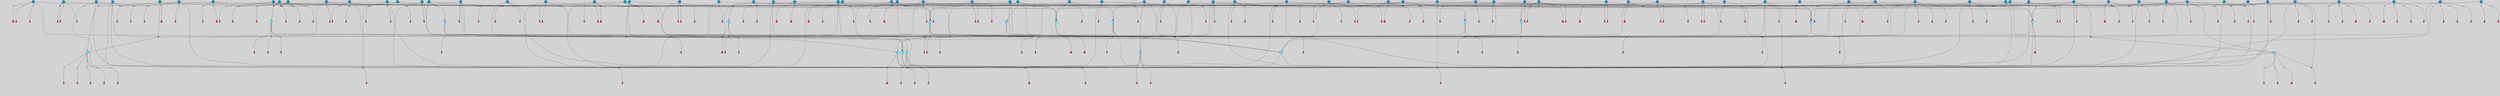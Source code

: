 // File exported with GEGELATI v1.3.1
// On the 2024-04-08 17:47:16
// With the File::TPGGraphDotExporter
digraph{
	graph[pad = "0.212, 0.055" bgcolor = lightgray]
	node[shape=circle style = filled label = ""]
		T3 [fillcolor="#66ddff"]
		T7 [fillcolor="#66ddff"]
		T9 [fillcolor="#66ddff"]
		T11 [fillcolor="#66ddff"]
		T24 [fillcolor="#66ddff"]
		T27 [fillcolor="#66ddff"]
		T54 [fillcolor="#66ddff"]
		T59 [fillcolor="#66ddff"]
		T90 [fillcolor="#66ddff"]
		T95 [fillcolor="#1199bb"]
		T111 [fillcolor="#66ddff"]
		T129 [fillcolor="#66ddff"]
		T130 [fillcolor="#1199bb"]
		T150 [fillcolor="#66ddff"]
		T159 [fillcolor="#1199bb"]
		T163 [fillcolor="#1199bb"]
		T175 [fillcolor="#1199bb"]
		T185 [fillcolor="#66ddff"]
		T193 [fillcolor="#1199bb"]
		T194 [fillcolor="#1199bb"]
		T209 [fillcolor="#1199bb"]
		T211 [fillcolor="#66ddff"]
		T212 [fillcolor="#66ddff"]
		T215 [fillcolor="#66ddff"]
		T217 [fillcolor="#1199bb"]
		T237 [fillcolor="#1199bb"]
		T243 [fillcolor="#1199bb"]
		T244 [fillcolor="#1199bb"]
		T245 [fillcolor="#1199bb"]
		T246 [fillcolor="#66ddff"]
		T247 [fillcolor="#1199bb"]
		T253 [fillcolor="#1199bb"]
		T255 [fillcolor="#1199bb"]
		T260 [fillcolor="#1199bb"]
		T263 [fillcolor="#1199bb"]
		T264 [fillcolor="#1199bb"]
		T269 [fillcolor="#1199bb"]
		T270 [fillcolor="#1199bb"]
		T273 [fillcolor="#1199bb"]
		T279 [fillcolor="#1199bb"]
		T280 [fillcolor="#1199bb"]
		T284 [fillcolor="#1199bb"]
		T288 [fillcolor="#1199bb"]
		T290 [fillcolor="#1199bb"]
		T291 [fillcolor="#1199bb"]
		T294 [fillcolor="#1199bb"]
		T295 [fillcolor="#1199bb"]
		T297 [fillcolor="#1199bb"]
		T300 [fillcolor="#1199bb"]
		T303 [fillcolor="#1199bb"]
		T305 [fillcolor="#1199bb"]
		T306 [fillcolor="#1199bb"]
		T310 [fillcolor="#1199bb"]
		T314 [fillcolor="#1199bb"]
		T316 [fillcolor="#1199bb"]
		T317 [fillcolor="#1199bb"]
		T319 [fillcolor="#1199bb"]
		T320 [fillcolor="#1199bb"]
		T321 [fillcolor="#66ddff"]
		T322 [fillcolor="#1199bb"]
		T323 [fillcolor="#1199bb"]
		T324 [fillcolor="#1199bb"]
		T325 [fillcolor="#1199bb"]
		T326 [fillcolor="#1199bb"]
		T327 [fillcolor="#1199bb"]
		T328 [fillcolor="#1199bb"]
		T329 [fillcolor="#1199bb"]
		T330 [fillcolor="#1199bb"]
		T331 [fillcolor="#1199bb"]
		T332 [fillcolor="#1199bb"]
		T333 [fillcolor="#1199bb"]
		T334 [fillcolor="#1199bb"]
		T335 [fillcolor="#1199bb"]
		T336 [fillcolor="#1199bb"]
		T337 [fillcolor="#1199bb"]
		T338 [fillcolor="#1199bb"]
		T339 [fillcolor="#1199bb"]
		T340 [fillcolor="#1199bb"]
		T341 [fillcolor="#1199bb"]
		T342 [fillcolor="#1199bb"]
		T343 [fillcolor="#1199bb"]
		T289 [fillcolor="#1199bb"]
		T344 [fillcolor="#1199bb"]
		T345 [fillcolor="#1199bb"]
		T346 [fillcolor="#1199bb"]
		T347 [fillcolor="#1199bb"]
		T348 [fillcolor="#1199bb"]
		T349 [fillcolor="#1199bb"]
		T350 [fillcolor="#1199bb"]
		T351 [fillcolor="#1199bb"]
		T352 [fillcolor="#1199bb"]
		T353 [fillcolor="#1199bb"]
		T354 [fillcolor="#1199bb"]
		T355 [fillcolor="#1199bb"]
		T356 [fillcolor="#1199bb"]
		T357 [fillcolor="#1199bb"]
		T358 [fillcolor="#1199bb"]
		P1845 [fillcolor="#cccccc" shape=point] //6|
		I1845 [shape=box style=invis label="6|1&2|6#1|7&#92;n10|7&2|0#1|5&#92;n9|4&0|1#2|2&#92;n8|6&0|0#1|0&#92;n"]
		P1845 -> I1845[style=invis]
		A1576 [fillcolor="#ff3366" shape=box margin=0.03 width=0 height=0 label="3"]
		T3 -> P1845 -> A1576
		P1846 [fillcolor="#cccccc" shape=point] //3|
		I1846 [shape=box style=invis label="7|6&2|4#0|2&#92;n10|3&2|7#1|4&#92;n11|6&0|4#0|1&#92;n7|1&0|0#2|6&#92;n7|6&0|3#2|6&#92;n4|0&2|6#0|1&#92;n4|4&2|5#0|2&#92;n4|6&0|4#2|7&#92;n10|0&2|3#1|5&#92;n2|6&0|5#0|2&#92;n1|0&2|3#0|7&#92;n1|6&2|0#0|5&#92;n6|2&0|1#0|7&#92;n9|2&0|3#2|7&#92;n5|3&0|6#0|6&#92;n1|7&2|5#2|3&#92;n8|1&2|7#0|6&#92;n1|0&2|5#2|1&#92;n7|1&2|2#2|5&#92;n7|4&2|6#0|3&#92;n"]
		P1846 -> I1846[style=invis]
		A1577 [fillcolor="#ff3366" shape=box margin=0.03 width=0 height=0 label="4"]
		T3 -> P1846 -> A1577
		P1847 [fillcolor="#cccccc" shape=point] //-3|
		I1847 [shape=box style=invis label="1|6&2|7#0|7&#92;n10|2&0|7#1|3&#92;n9|6&2|7#2|2&#92;n5|3&0|7#0|7&#92;n1|6&2|3#0|0&#92;n2|3&2|3#2|2&#92;n5|1&2|6#0|6&#92;n"]
		P1847 -> I1847[style=invis]
		A1578 [fillcolor="#ff3366" shape=box margin=0.03 width=0 height=0 label="7"]
		T7 -> P1847 -> A1578
		P1848 [fillcolor="#cccccc" shape=point] //5|
		I1848 [shape=box style=invis label="0|5&2|3#0|1&#92;n0|6&2|1#2|4&#92;n6|2&2|6#0|7&#92;n7|4&0|3#0|1&#92;n5|4&0|7#1|6&#92;n9|1&0|5#2|2&#92;n6|3&2|3#1|7&#92;n11|7&2|4#1|6&#92;n2|5&0|1#0|0&#92;n4|7&0|0#0|2&#92;n6|2&0|6#0|0&#92;n2|1&2|6#2|4&#92;n10|0&2|0#1|0&#92;n6|6&2|4#0|6&#92;n"]
		P1848 -> I1848[style=invis]
		A1579 [fillcolor="#ff3366" shape=box margin=0.03 width=0 height=0 label="8"]
		T7 -> P1848 -> A1579
		P1849 [fillcolor="#cccccc" shape=point] //-6|
		I1849 [shape=box style=invis label="11|1&0|7#2|0&#92;n10|4&0|1#1|0&#92;n4|3&2|4#2|1&#92;n0|5&2|0#0|0&#92;n6|1&0|0#0|3&#92;n8|2&2|0#0|4&#92;n11|4&2|0#1|6&#92;n7|0&2|6#2|3&#92;n5|3&2|6#2|0&#92;n2|0&2|0#0|4&#92;n"]
		P1849 -> I1849[style=invis]
		A1580 [fillcolor="#ff3366" shape=box margin=0.03 width=0 height=0 label="9"]
		T9 -> P1849 -> A1580
		P1850 [fillcolor="#cccccc" shape=point] //2|
		I1850 [shape=box style=invis label="6|3&2|7#1|4&#92;n8|6&0|0#2|5&#92;n2|1&0|2#0|3&#92;n8|7&0|6#0|4&#92;n2|1&2|0#0|1&#92;n0|0&2|2#2|3&#92;n6|6&0|7#2|1&#92;n6|1&0|7#2|6&#92;n5|4&2|7#0|4&#92;n0|3&0|4#2|0&#92;n11|0&2|0#2|5&#92;n4|5&2|5#2|4&#92;n5|7&0|6#0|4&#92;n9|7&2|5#0|3&#92;n5|4&2|1#0|3&#92;n5|3&0|1#1|7&#92;n0|4&0|3#2|5&#92;n"]
		P1850 -> I1850[style=invis]
		A1581 [fillcolor="#ff3366" shape=box margin=0.03 width=0 height=0 label="10"]
		T9 -> P1850 -> A1581
		P1851 [fillcolor="#cccccc" shape=point] //6|
		I1851 [shape=box style=invis label="3|0&2|7#2|2&#92;n3|2&0|4#2|5&#92;n5|1&0|2#1|0&#92;n8|7&0|1#2|0&#92;n8|5&0|3#0|6&#92;n0|2&0|2#2|3&#92;n1|5&2|5#0|5&#92;n5|6&0|6#0|7&#92;n6|7&0|0#2|6&#92;n1|2&2|3#0|0&#92;n7|7&2|3#0|4&#92;n0|7&2|7#0|6&#92;n1|0&2|2#2|7&#92;n4|4&0|1#0|0&#92;n"]
		P1851 -> I1851[style=invis]
		A1582 [fillcolor="#ff3366" shape=box margin=0.03 width=0 height=0 label="11"]
		T11 -> P1851 -> A1582
		P1852 [fillcolor="#cccccc" shape=point] //-4|
		I1852 [shape=box style=invis label="4|1&0|4#2|6&#92;n1|2&2|2#2|0&#92;n1|2&2|0#0|6&#92;n8|4&2|3#2|5&#92;n5|5&2|1#1|0&#92;n"]
		P1852 -> I1852[style=invis]
		A1583 [fillcolor="#ff3366" shape=box margin=0.03 width=0 height=0 label="12"]
		T11 -> P1852 -> A1583
		P1853 [fillcolor="#cccccc" shape=point] //1|
		I1853 [shape=box style=invis label="5|1&0|6#2|7&#92;n2|4&0|4#2|2&#92;n0|6&0|5#0|4&#92;n10|6&2|5#1|6&#92;n9|3&0|1#1|7&#92;n10|3&2|2#1|0&#92;n5|0&0|0#2|1&#92;n11|3&2|3#1|5&#92;n10|3&0|1#1|0&#92;n2|4&0|1#0|1&#92;n0|2&0|3#2|4&#92;n9|2&2|1#2|5&#92;n11|7&2|6#2|6&#92;n"]
		P1853 -> I1853[style=invis]
		T24 -> P1853 -> T7
		P1854 [fillcolor="#cccccc" shape=point] //5|
		I1854 [shape=box style=invis label="3|0&2|0#0|1&#92;n3|0&0|7#0|1&#92;n5|3&0|2#2|6&#92;n4|4&2|4#2|6&#92;n11|2&0|7#1|6&#92;n2|7&2|2#2|5&#92;n9|3&2|6#2|7&#92;n7|7&0|0#0|4&#92;n6|1&2|4#2|3&#92;n5|4&2|0#1|6&#92;n1|3&0|7#0|4&#92;n"]
		P1854 -> I1854[style=invis]
		A1584 [fillcolor="#ff3366" shape=box margin=0.03 width=0 height=0 label="7"]
		T24 -> P1854 -> A1584
		P1855 [fillcolor="#cccccc" shape=point] //-2|
		I1855 [shape=box style=invis label="4|1&0|4#0|3&#92;n4|2&0|5#2|0&#92;n5|5&2|6#0|5&#92;n1|4&0|1#0|2&#92;n6|3&2|7#1|5&#92;n0|4&2|0#0|3&#92;n8|5&2|5#1|2&#92;n10|7&2|7#1|1&#92;n3|4&0|0#2|1&#92;n3|6&2|5#2|5&#92;n8|3&0|1#0|7&#92;n10|0&2|7#1|3&#92;n4|1&2|4#0|1&#92;n9|3&2|0#0|4&#92;n3|6&2|0#0|4&#92;n1|2&0|6#2|1&#92;n4|0&2|1#2|2&#92;n"]
		P1855 -> I1855[style=invis]
		A1585 [fillcolor="#ff3366" shape=box margin=0.03 width=0 height=0 label="14"]
		T24 -> P1855 -> A1585
		P1856 [fillcolor="#cccccc" shape=point] //2|
		I1856 [shape=box style=invis label="9|1&2|3#0|1&#92;n5|2&2|0#2|4&#92;n3|6&2|5#2|7&#92;n7|0&2|5#0|4&#92;n1|2&0|3#0|5&#92;n7|3&2|7#0|0&#92;n"]
		P1856 -> I1856[style=invis]
		A1586 [fillcolor="#ff3366" shape=box margin=0.03 width=0 height=0 label="2"]
		T27 -> P1856 -> A1586
		P1857 [fillcolor="#cccccc" shape=point] //-6|
		I1857 [shape=box style=invis label="7|5&0|4#0|4&#92;n11|0&2|5#2|1&#92;n"]
		P1857 -> I1857[style=invis]
		A1587 [fillcolor="#ff3366" shape=box margin=0.03 width=0 height=0 label="3"]
		T27 -> P1857 -> A1587
		T27 -> P1846
		P1858 [fillcolor="#cccccc" shape=point] //0|
		I1858 [shape=box style=invis label="2|5&0|1#0|6&#92;n6|1&2|2#2|7&#92;n8|0&0|3#1|4&#92;n4|3&2|5#2|4&#92;n8|1&2|4#0|0&#92;n6|6&0|1#2|6&#92;n11|7&2|4#2|5&#92;n6|2&2|4#0|2&#92;n8|5&2|4#2|4&#92;n2|1&2|1#2|2&#92;n2|7&2|5#2|6&#92;n9|7&0|5#0|4&#92;n1|2&0|5#2|6&#92;n4|2&2|3#2|7&#92;n3|3&2|1#0|2&#92;n"]
		P1858 -> I1858[style=invis]
		A1588 [fillcolor="#ff3366" shape=box margin=0.03 width=0 height=0 label="5"]
		T27 -> P1858 -> A1588
		P1859 [fillcolor="#cccccc" shape=point] //0|
		I1859 [shape=box style=invis label="4|0&0|3#2|7&#92;n10|2&0|3#1|7&#92;n3|5&0|2#0|3&#92;n4|5&0|0#2|1&#92;n10|7&2|0#1|2&#92;n5|3&2|3#1|6&#92;n9|5&2|0#0|4&#92;n5|4&2|7#0|2&#92;n10|3&2|7#1|4&#92;n7|2&0|1#2|6&#92;n8|6&0|5#0|5&#92;n8|7&2|3#0|5&#92;n2|6&2|4#0|0&#92;n"]
		P1859 -> I1859[style=invis]
		A1589 [fillcolor="#ff3366" shape=box margin=0.03 width=0 height=0 label="5"]
		T27 -> P1859 -> A1589
		P1860 [fillcolor="#cccccc" shape=point] //8|
		I1860 [shape=box style=invis label="9|0&0|1#2|0&#92;n10|1&2|5#1|4&#92;n8|2&2|6#0|4&#92;n2|4&2|5#2|3&#92;n4|2&2|2#0|2&#92;n7|5&0|2#0|0&#92;n8|2&2|1#1|3&#92;n8|7&0|7#2|1&#92;n1|1&0|0#0|7&#92;n5|6&2|5#1|0&#92;n6|6&2|5#0|0&#92;n11|4&0|3#2|6&#92;n4|2&2|4#0|7&#92;n5|6&0|1#2|0&#92;n11|3&0|2#0|7&#92;n"]
		P1860 -> I1860[style=invis]
		A1590 [fillcolor="#ff3366" shape=box margin=0.03 width=0 height=0 label="6"]
		T54 -> P1860 -> A1590
		T54 -> P1854
		P1861 [fillcolor="#cccccc" shape=point] //-10|
		I1861 [shape=box style=invis label="3|6&0|0#0|4&#92;n4|1&2|4#0|1&#92;n5|1&0|1#0|4&#92;n5|5&2|6#0|5&#92;n6|5&0|6#0|3&#92;n11|1&2|0#0|1&#92;n0|7&2|0#0|3&#92;n1|2&0|6#0|1&#92;n8|0&0|4#2|0&#92;n0|4&0|7#2|7&#92;n7|0&2|7#1|3&#92;n3|1&0|5#2|5&#92;n5|1&0|4#0|3&#92;n2|2&0|2#0|0&#92;n8|3&0|1#0|7&#92;n3|0&0|3#0|5&#92;n7|2&0|5#2|0&#92;n6|3&2|7#1|5&#92;n4|7&2|7#2|1&#92;n"]
		P1861 -> I1861[style=invis]
		A1591 [fillcolor="#ff3366" shape=box margin=0.03 width=0 height=0 label="14"]
		T54 -> P1861 -> A1591
		T54 -> P1848
		P1862 [fillcolor="#cccccc" shape=point] //8|
		I1862 [shape=box style=invis label="9|0&0|1#2|0&#92;n10|1&2|5#1|4&#92;n8|2&2|6#0|4&#92;n4|5&0|3#0|1&#92;n2|4&2|5#2|3&#92;n4|2&2|2#0|2&#92;n7|5&0|2#0|0&#92;n8|2&2|1#1|3&#92;n8|7&0|7#2|1&#92;n1|1&0|0#0|7&#92;n5|6&2|5#1|0&#92;n6|3&2|5#0|0&#92;n11|4&0|3#2|6&#92;n1|2&2|4#0|7&#92;n5|6&0|1#2|0&#92;n11|3&0|2#0|7&#92;n"]
		P1862 -> I1862[style=invis]
		A1592 [fillcolor="#ff3366" shape=box margin=0.03 width=0 height=0 label="6"]
		T59 -> P1862 -> A1592
		T59 -> P1854
		T59 -> P1849
		T59 -> P1854
		P1863 [fillcolor="#cccccc" shape=point] //-2|
		I1863 [shape=box style=invis label="8|4&2|1#2|5&#92;n4|1&0|7#2|1&#92;n5|7&2|3#2|2&#92;n10|4&2|5#1|7&#92;n10|0&2|6#1|3&#92;n4|5&2|7#0|6&#92;n9|5&2|4#0|4&#92;n2|4&0|5#0|7&#92;n11|1&2|4#2|6&#92;n5|6&0|7#1|2&#92;n2|7&2|7#2|6&#92;n5|2&0|5#1|5&#92;n3|0&0|6#0|2&#92;n4|0&0|4#2|4&#92;n4|4&2|6#0|7&#92;n10|6&2|0#1|4&#92;n9|7&0|3#1|4&#92;n1|4&2|6#0|3&#92;n11|5&2|6#0|3&#92;n0|3&0|5#0|1&#92;n"]
		P1863 -> I1863[style=invis]
		A1593 [fillcolor="#ff3366" shape=box margin=0.03 width=0 height=0 label="13"]
		T90 -> P1863 -> A1593
		P1864 [fillcolor="#cccccc" shape=point] //4|
		I1864 [shape=box style=invis label="7|1&2|6#1|3&#92;n10|1&0|3#1|6&#92;n8|5&2|3#2|1&#92;n11|5&0|0#2|6&#92;n4|1&0|6#0|0&#92;n11|1&0|2#0|3&#92;n2|0&2|1#0|7&#92;n"]
		P1864 -> I1864[style=invis]
		A1594 [fillcolor="#ff3366" shape=box margin=0.03 width=0 height=0 label="2"]
		T90 -> P1864 -> A1594
		P1865 [fillcolor="#cccccc" shape=point] //7|
		I1865 [shape=box style=invis label="10|3&0|1#1|4&#92;n4|6&0|0#0|2&#92;n4|5&0|6#0|0&#92;n4|3&0|6#2|1&#92;n7|0&0|3#1|2&#92;n4|7&0|6#0|5&#92;n7|6&0|7#0|6&#92;n6|6&0|0#0|3&#92;n11|1&0|4#2|5&#92;n10|2&0|3#1|2&#92;n"]
		P1865 -> I1865[style=invis]
		A1595 [fillcolor="#ff3366" shape=box margin=0.03 width=0 height=0 label="4"]
		T90 -> P1865 -> A1595
		P1866 [fillcolor="#cccccc" shape=point] //-3|
		I1866 [shape=box style=invis label="8|1&2|3#0|5&#92;n0|6&0|5#0|5&#92;n3|7&2|1#0|6&#92;n3|5&0|1#0|0&#92;n9|5&2|0#0|4&#92;n3|5&0|2#0|3&#92;n10|6&2|4#1|0&#92;n9|4&2|7#2|6&#92;n1|7&2|5#2|2&#92;n"]
		P1866 -> I1866[style=invis]
		A1596 [fillcolor="#ff3366" shape=box margin=0.03 width=0 height=0 label="5"]
		T90 -> P1866 -> A1596
		P1867 [fillcolor="#cccccc" shape=point] //-7|
		I1867 [shape=box style=invis label="3|0&2|0#0|1&#92;n1|1&0|2#0|4&#92;n11|2&0|7#1|6&#92;n9|7&0|0#0|4&#92;n3|0&0|7#0|1&#92;n9|3&2|6#2|7&#92;n5|3&0|2#2|6&#92;n6|1&2|4#2|3&#92;n5|4&2|0#1|6&#92;n1|3&0|7#0|7&#92;n"]
		P1867 -> I1867[style=invis]
		A1597 [fillcolor="#ff3366" shape=box margin=0.03 width=0 height=0 label="7"]
		T90 -> P1867 -> A1597
		P1868 [fillcolor="#cccccc" shape=point] //4|
		I1868 [shape=box style=invis label="4|3&0|6#0|3&#92;n5|7&2|3#2|2&#92;n5|6&0|7#1|2&#92;n1|4&2|6#0|3&#92;n8|4&2|1#2|5&#92;n9|5&2|4#1|4&#92;n2|4&0|5#0|7&#92;n10|0&0|6#1|3&#92;n3|0&0|6#0|2&#92;n2|7&2|7#2|6&#92;n5|2&0|5#1|5&#92;n10|4&2|5#1|7&#92;n4|0&0|4#2|4&#92;n11|1&0|4#2|6&#92;n10|6&2|0#1|4&#92;n9|7&0|3#1|4&#92;n4|5&2|7#0|6&#92;n11|5&2|6#2|3&#92;n0|3&0|5#0|1&#92;n"]
		P1868 -> I1868[style=invis]
		A1598 [fillcolor="#ff3366" shape=box margin=0.03 width=0 height=0 label="13"]
		T95 -> P1868 -> A1598
		P1869 [fillcolor="#cccccc" shape=point] //8|
		I1869 [shape=box style=invis label="9|7&0|5#2|5&#92;n3|3&2|3#0|2&#92;n9|5&2|2#1|0&#92;n2|3&0|6#0|3&#92;n4|4&2|5#2|7&#92;n11|3&2|0#1|5&#92;n6|6&2|1#2|2&#92;n4|6&0|1#2|2&#92;n2|5&2|7#2|2&#92;n7|7&2|2#2|3&#92;n6|5&0|3#2|6&#92;n6|7&0|6#0|2&#92;n"]
		P1869 -> I1869[style=invis]
		A1599 [fillcolor="#ff3366" shape=box margin=0.03 width=0 height=0 label="14"]
		T95 -> P1869 -> A1599
		P1870 [fillcolor="#cccccc" shape=point] //2|
		I1870 [shape=box style=invis label="4|1&0|4#2|6&#92;n5|5&2|1#1|0&#92;n1|0&2|0#0|6&#92;n8|4&2|3#2|5&#92;n"]
		P1870 -> I1870[style=invis]
		T95 -> P1870 -> T11
		P1871 [fillcolor="#cccccc" shape=point] //-9|
		I1871 [shape=box style=invis label="2|0&2|0#2|1&#92;n4|4&2|4#2|6&#92;n9|1&0|3#1|7&#92;n5|3&0|2#2|6&#92;n2|7&2|2#2|5&#92;n5|4&2|0#1|6&#92;n3|0&0|7#0|1&#92;n1|3&0|7#0|4&#92;n11|6&2|2#0|7&#92;n7|7&0|0#0|4&#92;n11|0&0|7#1|6&#92;n9|3&2|6#2|7&#92;n"]
		P1871 -> I1871[style=invis]
		A1600 [fillcolor="#ff3366" shape=box margin=0.03 width=0 height=0 label="7"]
		T95 -> P1871 -> A1600
		P1872 [fillcolor="#cccccc" shape=point] //-8|
		I1872 [shape=box style=invis label="7|5&0|4#2|4&#92;n"]
		P1872 -> I1872[style=invis]
		A1601 [fillcolor="#ff3366" shape=box margin=0.03 width=0 height=0 label="3"]
		T95 -> P1872 -> A1601
		P1873 [fillcolor="#cccccc" shape=point] //-5|
		I1873 [shape=box style=invis label="0|0&2|3#0|2&#92;n10|5&0|6#1|3&#92;n7|3&0|6#2|3&#92;n3|4&0|6#0|6&#92;n10|5&0|2#1|1&#92;n5|0&0|1#0|3&#92;n6|6&2|5#1|5&#92;n7|4&0|2#1|7&#92;n5|7&0|1#2|5&#92;n1|5&0|0#0|3&#92;n7|5&2|1#2|6&#92;n9|0&0|2#0|0&#92;n4|0&2|4#0|0&#92;n4|6&0|0#2|3&#92;n3|1&0|6#2|5&#92;n7|7&2|1#2|3&#92;n9|4&2|2#0|6&#92;n"]
		P1873 -> I1873[style=invis]
		T111 -> P1873 -> T9
		P1874 [fillcolor="#cccccc" shape=point] //7|
		I1874 [shape=box style=invis label="7|4&2|1#2|0&#92;n4|1&2|4#2|3&#92;n5|0&2|0#2|2&#92;n6|1&2|4#2|6&#92;n"]
		P1874 -> I1874[style=invis]
		A1602 [fillcolor="#ff3366" shape=box margin=0.03 width=0 height=0 label="9"]
		T111 -> P1874 -> A1602
		P1875 [fillcolor="#cccccc" shape=point] //2|
		I1875 [shape=box style=invis label="3|0&2|0#0|1&#92;n11|2&0|7#1|6&#92;n8|7&2|4#0|5&#92;n5|3&0|2#2|6&#92;n4|4&2|4#2|6&#92;n3|0&0|7#0|1&#92;n2|7&2|2#2|5&#92;n9|3&2|6#2|7&#92;n7|7&0|0#0|4&#92;n6|1&2|4#1|3&#92;n5|4&2|0#1|6&#92;n1|3&0|7#0|4&#92;n"]
		P1875 -> I1875[style=invis]
		A1603 [fillcolor="#ff3366" shape=box margin=0.03 width=0 height=0 label="7"]
		T111 -> P1875 -> A1603
		T111 -> P1849
		T129 -> P1860
		T129 -> P1854
		P1876 [fillcolor="#cccccc" shape=point] //10|
		I1876 [shape=box style=invis label="4|5&2|7#2|1&#92;n1|7&2|3#0|6&#92;n3|5&2|2#0|3&#92;n10|3&0|7#1|4&#92;n7|1&0|4#2|6&#92;n10|2&0|3#1|7&#92;n9|5&2|0#0|4&#92;n4|0&0|3#2|7&#92;n11|4&2|6#1|2&#92;n5|4&2|7#0|2&#92;n2|6&2|4#0|0&#92;n6|5&0|7#2|1&#92;n5|3&2|3#1|6&#92;n10|7&2|0#1|2&#92;n"]
		P1876 -> I1876[style=invis]
		A1604 [fillcolor="#ff3366" shape=box margin=0.03 width=0 height=0 label="5"]
		T129 -> P1876 -> A1604
		P1877 [fillcolor="#cccccc" shape=point] //5|
		I1877 [shape=box style=invis label="9|4&2|3#1|3&#92;n0|4&2|4#0|5&#92;n6|1&2|6#2|5&#92;n4|0&0|5#2|0&#92;n"]
		P1877 -> I1877[style=invis]
		A1605 [fillcolor="#ff3366" shape=box margin=0.03 width=0 height=0 label="7"]
		T129 -> P1877 -> A1605
		P1878 [fillcolor="#cccccc" shape=point] //6|
		I1878 [shape=box style=invis label="9|4&2|7#0|6&#92;n8|4&0|1#1|0&#92;n1|3&0|0#2|1&#92;n2|4&0|6#2|2&#92;n5|1&2|5#0|7&#92;n3|0&0|3#2|6&#92;n2|2&2|6#0|2&#92;n8|4&0|4#2|2&#92;n5|1&2|4#0|3&#92;n9|4&0|6#0|6&#92;n5|0&2|2#1|5&#92;n11|7&0|0#1|1&#92;n0|4&0|3#0|3&#92;n7|7&2|4#2|5&#92;n1|5&0|1#2|1&#92;n"]
		P1878 -> I1878[style=invis]
		A1606 [fillcolor="#ff3366" shape=box margin=0.03 width=0 height=0 label="1"]
		T129 -> P1878 -> A1606
		P1879 [fillcolor="#cccccc" shape=point] //-5|
		I1879 [shape=box style=invis label="10|6&2|5#1|6&#92;n9|3&0|1#1|7&#92;n2|4&0|1#0|1&#92;n11|3&0|7#1|6&#92;n5|1&0|6#2|7&#92;n8|0&0|0#0|1&#92;n0|6&0|7#0|4&#92;n6|7&2|6#2|6&#92;n11|0&2|3#0|5&#92;n"]
		P1879 -> I1879[style=invis]
		T130 -> P1879 -> T7
		P1880 [fillcolor="#cccccc" shape=point] //9|
		I1880 [shape=box style=invis label="9|0&2|4#1|2&#92;n10|3&0|5#1|7&#92;n"]
		P1880 -> I1880[style=invis]
		A1607 [fillcolor="#ff3366" shape=box margin=0.03 width=0 height=0 label="3"]
		T130 -> P1880 -> A1607
		T130 -> P1864
		P1881 [fillcolor="#cccccc" shape=point] //-10|
		I1881 [shape=box style=invis label="8|4&0|2#0|1&#92;n5|3&2|6#2|7&#92;n3|1&2|7#0|6&#92;n4|7&0|4#0|2&#92;n1|7&2|6#0|4&#92;n10|5&2|1#1|5&#92;n4|0&0|7#0|7&#92;n6|6&0|0#0|1&#92;n10|4&2|1#1|0&#92;n"]
		P1881 -> I1881[style=invis]
		A1608 [fillcolor="#ff3366" shape=box margin=0.03 width=0 height=0 label="5"]
		T130 -> P1881 -> A1608
		P1882 [fillcolor="#cccccc" shape=point] //-3|
		I1882 [shape=box style=invis label="2|6&0|0#0|7&#92;n9|6&2|0#0|6&#92;n3|0&0|5#0|1&#92;n5|5&0|4#0|3&#92;n6|1&2|4#2|3&#92;n2|7&2|2#2|5&#92;n5|3&0|2#2|6&#92;n7|7&0|0#0|4&#92;n5|4&2|0#1|6&#92;n9|3&2|6#2|7&#92;n1|3&0|7#0|4&#92;n"]
		P1882 -> I1882[style=invis]
		A1609 [fillcolor="#ff3366" shape=box margin=0.03 width=0 height=0 label="7"]
		T150 -> P1882 -> A1609
		P1883 [fillcolor="#cccccc" shape=point] //4|
		I1883 [shape=box style=invis label="6|0&0|7#1|0&#92;n8|6&2|6#2|7&#92;n"]
		P1883 -> I1883[style=invis]
		A1610 [fillcolor="#ff3366" shape=box margin=0.03 width=0 height=0 label="3"]
		T150 -> P1883 -> A1610
		P1884 [fillcolor="#cccccc" shape=point] //0|
		I1884 [shape=box style=invis label="2|5&0|1#0|6&#92;n6|1&2|2#2|7&#92;n8|0&0|3#1|4&#92;n11|7&2|4#2|5&#92;n8|1&2|4#0|0&#92;n6|6&0|1#2|6&#92;n7|0&2|4#1|0&#92;n4|1&2|5#2|4&#92;n6|2&2|4#0|2&#92;n8|5&2|4#2|4&#92;n2|1&2|1#2|2&#92;n2|7&2|5#2|6&#92;n9|7&0|5#0|4&#92;n1|2&0|5#2|6&#92;n4|2&2|3#2|7&#92;n3|3&2|1#0|2&#92;n"]
		P1884 -> I1884[style=invis]
		A1611 [fillcolor="#ff3366" shape=box margin=0.03 width=0 height=0 label="5"]
		T150 -> P1884 -> A1611
		T150 -> P1872
		P1885 [fillcolor="#cccccc" shape=point] //7|
		I1885 [shape=box style=invis label="1|6&2|7#0|7&#92;n9|6&2|7#2|2&#92;n10|2&0|7#1|0&#92;n1|6&2|3#0|0&#92;n5|0&2|2#1|1&#92;n2|3&2|3#2|2&#92;n5|1&2|6#0|6&#92;n"]
		P1885 -> I1885[style=invis]
		T150 -> P1885 -> T90
		P1886 [fillcolor="#cccccc" shape=point] //7|
		I1886 [shape=box style=invis label="7|0&2|1#2|0&#92;n9|7&2|1#1|7&#92;n8|2&0|1#1|0&#92;n6|6&0|2#1|1&#92;n2|2&0|5#0|0&#92;n5|7&0|0#2|1&#92;n5|1&2|5#1|5&#92;n4|7&2|4#2|3&#92;n10|5&2|2#1|5&#92;n1|3&2|2#2|0&#92;n10|2&2|6#1|5&#92;n"]
		P1886 -> I1886[style=invis]
		A1612 [fillcolor="#ff3366" shape=box margin=0.03 width=0 height=0 label="1"]
		T159 -> P1886 -> A1612
		P1887 [fillcolor="#cccccc" shape=point] //7|
		I1887 [shape=box style=invis label="7|4&2|7#0|4&#92;n4|6&0|1#2|5&#92;n2|1&2|3#0|0&#92;n4|3&2|0#0|1&#92;n0|0&2|7#2|7&#92;n7|7&0|5#2|3&#92;n5|0&2|1#2|2&#92;n10|0&0|4#1|2&#92;n4|4&0|7#0|0&#92;n6|7&0|2#0|1&#92;n1|4&2|5#0|4&#92;n"]
		P1887 -> I1887[style=invis]
		A1613 [fillcolor="#ff3366" shape=box margin=0.03 width=0 height=0 label="0"]
		T159 -> P1887 -> A1613
		P1888 [fillcolor="#cccccc" shape=point] //5|
		I1888 [shape=box style=invis label="0|5&2|3#0|1&#92;n0|6&2|1#2|4&#92;n6|2&2|6#0|7&#92;n9|0&2|7#1|1&#92;n7|4&0|3#0|1&#92;n11|7&2|4#1|6&#92;n9|1&0|5#2|2&#92;n5|4&0|7#1|6&#92;n2|5&0|1#0|0&#92;n4|7&0|0#0|2&#92;n6|2&0|6#0|0&#92;n2|1&2|6#2|4&#92;n10|0&0|0#1|0&#92;n6|6&2|4#0|6&#92;n"]
		P1888 -> I1888[style=invis]
		T159 -> P1888 -> T129
		T163 -> P1858
		P1889 [fillcolor="#cccccc" shape=point] //-1|
		I1889 [shape=box style=invis label="6|4&0|4#2|4&#92;n4|5&2|5#2|4&#92;n9|7&2|5#0|3&#92;n3|7&2|6#0|6&#92;n8|7&0|6#0|4&#92;n2|1&2|0#0|1&#92;n8|6&0|0#2|5&#92;n2|1&0|2#0|3&#92;n6|1&0|7#2|6&#92;n6|3&0|1#1|6&#92;n5|4&2|7#0|4&#92;n0|7&0|4#2|0&#92;n11|0&2|0#2|5&#92;n3|7&2|0#2|7&#92;n8|3&2|7#1|4&#92;n5|7&0|6#0|4&#92;n0|0&2|3#2|3&#92;n5|4&2|1#0|3&#92;n0|4&0|3#2|5&#92;n"]
		P1889 -> I1889[style=invis]
		A1614 [fillcolor="#ff3366" shape=box margin=0.03 width=0 height=0 label="10"]
		T163 -> P1889 -> A1614
		P1890 [fillcolor="#cccccc" shape=point] //-7|
		I1890 [shape=box style=invis label="6|1&0|2#0|3&#92;n1|2&0|1#2|0&#92;n10|3&2|2#1|1&#92;n0|1&0|2#0|7&#92;n4|6&2|7#2|4&#92;n6|0&2|7#0|6&#92;n"]
		P1890 -> I1890[style=invis]
		A1615 [fillcolor="#ff3366" shape=box margin=0.03 width=0 height=0 label="7"]
		T163 -> P1890 -> A1615
		P1891 [fillcolor="#cccccc" shape=point] //-6|
		I1891 [shape=box style=invis label="11|7&0|1#0|6&#92;n3|5&0|1#0|3&#92;n1|5&0|5#0|6&#92;n1|7&2|5#2|2&#92;n0|0&0|2#2|2&#92;n4|4&0|1#0|5&#92;n6|4&2|2#0|2&#92;n0|6&2|5#0|5&#92;n0|3&2|2#2|6&#92;n"]
		P1891 -> I1891[style=invis]
		A1616 [fillcolor="#ff3366" shape=box margin=0.03 width=0 height=0 label="5"]
		T163 -> P1891 -> A1616
		T163 -> P1868
		P1892 [fillcolor="#cccccc" shape=point] //3|
		I1892 [shape=box style=invis label="4|7&0|7#2|7&#92;n11|5&2|6#0|2&#92;n5|5&2|6#2|0&#92;n3|2&0|6#0|3&#92;n10|2&2|5#1|5&#92;n9|4&2|3#1|5&#92;n2|5&2|7#2|4&#92;n11|3&2|5#1|0&#92;n7|0&0|7#2|1&#92;n1|2&0|5#0|1&#92;n"]
		P1892 -> I1892[style=invis]
		A1617 [fillcolor="#ff3366" shape=box margin=0.03 width=0 height=0 label="5"]
		T175 -> P1892 -> A1617
		P1893 [fillcolor="#cccccc" shape=point] //2|
		I1893 [shape=box style=invis label="7|1&0|6#0|1&#92;n5|2&2|5#1|6&#92;n10|1&2|1#1|1&#92;n4|7&0|4#2|2&#92;n11|7&0|4#2|7&#92;n5|0&0|5#1|7&#92;n8|2&0|5#2|4&#92;n10|0&2|6#1|6&#92;n5|1&0|1#2|3&#92;n1|6&2|0#0|1&#92;n9|6&2|2#1|4&#92;n3|4&2|3#0|0&#92;n10|1&0|1#1|0&#92;n2|2&0|1#2|1&#92;n3|1&2|7#0|3&#92;n"]
		P1893 -> I1893[style=invis]
		A1618 [fillcolor="#ff3366" shape=box margin=0.03 width=0 height=0 label="10"]
		T175 -> P1893 -> A1618
		P1894 [fillcolor="#cccccc" shape=point] //-1|
		I1894 [shape=box style=invis label="1|7&2|1#0|6&#92;n8|1&2|3#0|5&#92;n10|6&2|7#1|0&#92;n1|7&2|5#0|2&#92;n0|3&0|3#2|2&#92;n3|5&0|1#0|0&#92;n3|5&0|2#0|3&#92;n1|5&2|0#0|4&#92;n5|7&2|2#2|5&#92;n4|0&2|3#0|3&#92;n"]
		P1894 -> I1894[style=invis]
		T175 -> P1894 -> T3
		P1895 [fillcolor="#cccccc" shape=point] //-3|
		I1895 [shape=box style=invis label="6|3&2|4#1|4&#92;n5|3&0|1#1|7&#92;n2|1&0|2#2|3&#92;n8|7&0|6#0|4&#92;n2|1&2|0#0|1&#92;n0|0&2|2#2|3&#92;n6|1&0|7#2|6&#92;n5|7&0|2#0|4&#92;n0|3&0|4#2|0&#92;n11|0&2|0#2|5&#92;n6|0&2|0#1|4&#92;n8|6&0|2#2|5&#92;n5|4&2|1#0|3&#92;n9|7&2|5#0|3&#92;n5|4&2|7#0|4&#92;n"]
		P1895 -> I1895[style=invis]
		A1619 [fillcolor="#ff3366" shape=box margin=0.03 width=0 height=0 label="10"]
		T175 -> P1895 -> A1619
		P1896 [fillcolor="#cccccc" shape=point] //4|
		I1896 [shape=box style=invis label="7|1&0|6#0|1&#92;n5|2&2|5#1|6&#92;n10|1&2|1#1|1&#92;n9|6&2|2#1|4&#92;n4|7&0|4#2|2&#92;n9|6&0|4#1|1&#92;n10|0&2|6#1|6&#92;n5|1&0|1#2|3&#92;n1|6&2|0#0|1&#92;n8|2&0|5#2|4&#92;n3|4&2|3#0|0&#92;n10|1&0|5#1|0&#92;n2|2&0|1#2|1&#92;n3|1&2|7#0|3&#92;n"]
		P1896 -> I1896[style=invis]
		A1620 [fillcolor="#ff3366" shape=box margin=0.03 width=0 height=0 label="10"]
		T175 -> P1896 -> A1620
		T185 -> P1858
		P1897 [fillcolor="#cccccc" shape=point] //3|
		I1897 [shape=box style=invis label="8|2&2|7#1|7&#92;n10|7&0|7#1|6&#92;n0|3&0|0#2|3&#92;n9|7&2|6#0|3&#92;n4|4&2|1#0|1&#92;n5|6&2|0#1|4&#92;n4|5&0|1#0|2&#92;n0|0&2|0#0|5&#92;n6|1&0|7#0|6&#92;n"]
		P1897 -> I1897[style=invis]
		A1621 [fillcolor="#ff3366" shape=box margin=0.03 width=0 height=0 label="0"]
		T185 -> P1897 -> A1621
		P1898 [fillcolor="#cccccc" shape=point] //-4|
		I1898 [shape=box style=invis label="9|7&0|0#2|0&#92;n6|6&0|5#2|0&#92;n7|3&0|0#0|4&#92;n3|5&0|3#0|3&#92;n9|1&0|1#1|1&#92;n11|5&2|7#1|5&#92;n1|5&2|5#0|2&#92;n6|0&0|6#2|5&#92;n0|3&2|4#2|5&#92;n1|6&2|5#2|2&#92;n9|5&2|1#2|2&#92;n"]
		P1898 -> I1898[style=invis]
		T185 -> P1898 -> T9
		P1899 [fillcolor="#cccccc" shape=point] //-2|
		I1899 [shape=box style=invis label="1|0&0|3#0|3&#92;n2|7&0|4#0|4&#92;n11|6&2|1#1|4&#92;n6|1&2|5#0|0&#92;n2|0&2|0#0|6&#92;n1|3&2|1#0|4&#92;n"]
		P1899 -> I1899[style=invis]
		A1622 [fillcolor="#ff3366" shape=box margin=0.03 width=0 height=0 label="2"]
		T193 -> P1899 -> A1622
		P1900 [fillcolor="#cccccc" shape=point] //3|
		I1900 [shape=box style=invis label="5|4&2|7#0|4&#92;n0|4&0|3#2|5&#92;n8|6&0|0#2|5&#92;n2|1&0|2#0|3&#92;n9|7&0|6#0|4&#92;n0|0&2|2#2|3&#92;n6|6&0|7#2|1&#92;n6|1&0|7#2|6&#92;n0|3&0|4#2|0&#92;n11|0&2|0#2|5&#92;n4|5&2|5#2|4&#92;n5|3&0|1#1|7&#92;n9|7&2|2#0|3&#92;n5|4&2|1#0|3&#92;n5|0&0|6#0|4&#92;n0|0&0|1#2|0&#92;n"]
		P1900 -> I1900[style=invis]
		A1623 [fillcolor="#ff3366" shape=box margin=0.03 width=0 height=0 label="10"]
		T193 -> P1900 -> A1623
		T193 -> P1894
		P1901 [fillcolor="#cccccc" shape=point] //10|
		I1901 [shape=box style=invis label="6|1&2|4#2|3&#92;n3|0&0|7#0|1&#92;n5|3&0|2#2|6&#92;n4|4&0|4#2|6&#92;n5|4&2|0#1|6&#92;n10|5&0|6#1|5&#92;n2|5&2|1#2|2&#92;n1|3&0|7#0|4&#92;n3|0&2|0#0|1&#92;n11|2&0|5#1|6&#92;n9|3&2|6#2|7&#92;n7|7&0|0#0|4&#92;n"]
		P1901 -> I1901[style=invis]
		A1624 [fillcolor="#ff3366" shape=box margin=0.03 width=0 height=0 label="7"]
		T193 -> P1901 -> A1624
		P1902 [fillcolor="#cccccc" shape=point] //5|
		I1902 [shape=box style=invis label="3|0&2|0#2|1&#92;n3|0&0|7#0|1&#92;n5|3&0|2#2|6&#92;n4|4&2|4#2|6&#92;n5|4&2|0#1|6&#92;n2|7&2|2#2|5&#92;n1|3&0|7#0|4&#92;n11|6&2|2#0|7&#92;n7|7&0|0#0|4&#92;n6|1&2|4#2|3&#92;n11|0&0|7#1|6&#92;n9|3&2|6#2|7&#92;n"]
		P1902 -> I1902[style=invis]
		A1625 [fillcolor="#ff3366" shape=box margin=0.03 width=0 height=0 label="7"]
		T194 -> P1902 -> A1625
		P1903 [fillcolor="#cccccc" shape=point] //4|
		I1903 [shape=box style=invis label="7|1&0|6#0|1&#92;n6|7&2|7#1|7&#92;n10|1&2|1#1|1&#92;n9|6&2|2#1|4&#92;n4|7&0|4#2|2&#92;n9|6&0|5#1|1&#92;n10|0&2|6#1|6&#92;n5|1&0|1#2|3&#92;n10|1&0|5#1|0&#92;n3|4&2|3#0|0&#92;n8|2&0|5#2|4&#92;n1|6&2|0#0|0&#92;n2|3&0|1#2|6&#92;n5|2&2|2#1|6&#92;n2|2&0|1#2|1&#92;n3|1&2|7#0|3&#92;n6|7&2|3#0|4&#92;n"]
		P1903 -> I1903[style=invis]
		A1626 [fillcolor="#ff3366" shape=box margin=0.03 width=0 height=0 label="10"]
		T194 -> P1903 -> A1626
		P1904 [fillcolor="#cccccc" shape=point] //-4|
		I1904 [shape=box style=invis label="0|4&0|0#2|7&#92;n8|5&2|4#2|4&#92;n4|3&2|5#2|4&#92;n11|7&2|2#2|5&#92;n6|5&2|2#2|7&#92;n3|2&0|7#0|7&#92;n3|3&2|1#0|3&#92;n2|6&0|3#2|5&#92;n0|1&2|6#2|2&#92;n8|2&0|0#1|6&#92;n0|7&0|5#0|4&#92;n9|5&0|3#2|7&#92;n2|7&2|5#2|6&#92;n9|0&2|0#0|1&#92;n1|2&2|4#0|2&#92;n"]
		P1904 -> I1904[style=invis]
		T194 -> P1904 -> T27
		T194 -> P1887
		T209 -> P1887
		T209 -> P1854
		P1905 [fillcolor="#cccccc" shape=point] //6|
		I1905 [shape=box style=invis label="10|4&2|6#1|2&#92;n8|4&0|1#1|0&#92;n0|4&2|6#0|0&#92;n8|4&2|5#2|1&#92;n7|5&2|5#1|0&#92;n3|6&0|6#2|2&#92;n1|7&0|7#0|5&#92;n2|0&0|7#2|4&#92;n2|6&2|2#0|0&#92;n0|7&2|7#0|7&#92;n11|6&0|4#2|2&#92;n5|5&0|0#0|1&#92;n10|1&0|0#1|0&#92;n7|3&0|1#2|5&#92;n9|2&2|7#1|5&#92;n9|4&2|6#2|7&#92;n1|6&2|4#2|2&#92;n3|3&2|2#0|7&#92;n1|6&2|0#0|0&#92;n6|4&2|6#1|0&#92;n"]
		P1905 -> I1905[style=invis]
		A1627 [fillcolor="#ff3366" shape=box margin=0.03 width=0 height=0 label="1"]
		T209 -> P1905 -> A1627
		P1906 [fillcolor="#cccccc" shape=point] //2|
		I1906 [shape=box style=invis label="4|5&2|7#2|1&#92;n1|7&2|3#0|6&#92;n3|5&2|2#0|3&#92;n10|3&2|7#1|4&#92;n7|1&0|4#2|6&#92;n4|0&0|3#2|7&#92;n9|5&2|0#0|4&#92;n10|2&0|3#1|7&#92;n11|4&2|6#1|2&#92;n10|3&2|1#1|6&#92;n5|4&2|7#0|2&#92;n2|6&2|4#0|0&#92;n6|5&0|7#2|1&#92;n5|3&2|3#1|6&#92;n10|7&2|0#1|2&#92;n"]
		P1906 -> I1906[style=invis]
		A1628 [fillcolor="#ff3366" shape=box margin=0.03 width=0 height=0 label="5"]
		T209 -> P1906 -> A1628
		P1907 [fillcolor="#cccccc" shape=point] //9|
		I1907 [shape=box style=invis label="11|0&2|0#1|1&#92;n3|6&0|6#0|0&#92;n1|4&0|0#2|4&#92;n7|5&2|2#1|3&#92;n11|7&2|6#1|7&#92;n5|2&0|6#1|5&#92;n9|5&0|6#0|3&#92;n2|2&2|7#0|5&#92;n9|3&2|2#2|0&#92;n11|0&2|7#0|1&#92;n1|1&2|0#0|1&#92;n6|6&0|6#1|2&#92;n9|7&0|1#0|3&#92;n2|0&2|4#2|5&#92;n2|4&2|2#0|0&#92;n6|1&2|1#1|7&#92;n10|7&2|5#1|6&#92;n11|5&2|7#2|4&#92;n"]
		P1907 -> I1907[style=invis]
		A1629 [fillcolor="#ff3366" shape=box margin=0.03 width=0 height=0 label="1"]
		T209 -> P1907 -> A1629
		P1908 [fillcolor="#cccccc" shape=point] //5|
		I1908 [shape=box style=invis label="3|0&2|0#0|1&#92;n3|0&0|7#0|1&#92;n5|3&0|2#2|6&#92;n4|4&2|4#2|6&#92;n11|2&0|7#1|6&#92;n2|7&2|2#2|5&#92;n9|3&2|6#2|7&#92;n7|7&0|0#0|4&#92;n6|1&2|4#2|3&#92;n5|4&2|0#1|6&#92;n1|3&0|7#0|4&#92;n"]
		P1908 -> I1908[style=invis]
		A1630 [fillcolor="#ff3366" shape=box margin=0.03 width=0 height=0 label="7"]
		T211 -> P1908 -> A1630
		P1909 [fillcolor="#cccccc" shape=point] //10|
		I1909 [shape=box style=invis label="4|5&2|7#2|1&#92;n1|7&2|3#0|6&#92;n3|5&2|2#0|3&#92;n10|3&0|7#1|4&#92;n7|1&0|4#2|6&#92;n10|2&0|3#1|7&#92;n9|5&2|0#0|4&#92;n4|0&0|3#2|7&#92;n11|4&2|6#1|2&#92;n5|4&2|7#0|2&#92;n2|6&2|4#0|0&#92;n6|5&0|7#2|1&#92;n5|3&2|3#1|6&#92;n10|7&2|0#1|2&#92;n"]
		P1909 -> I1909[style=invis]
		A1631 [fillcolor="#ff3366" shape=box margin=0.03 width=0 height=0 label="5"]
		T211 -> P1909 -> A1631
		P1910 [fillcolor="#cccccc" shape=point] //8|
		I1910 [shape=box style=invis label="9|0&0|1#2|0&#92;n10|1&2|5#1|4&#92;n8|2&2|6#0|4&#92;n2|4&2|5#2|3&#92;n4|2&2|2#0|2&#92;n7|5&0|2#0|0&#92;n8|2&2|1#1|3&#92;n8|7&0|7#2|1&#92;n1|1&0|0#0|7&#92;n5|6&2|5#1|0&#92;n6|6&2|5#0|0&#92;n11|4&0|3#2|6&#92;n4|2&2|4#0|7&#92;n5|6&0|1#2|0&#92;n11|3&0|2#0|7&#92;n"]
		P1910 -> I1910[style=invis]
		A1632 [fillcolor="#ff3366" shape=box margin=0.03 width=0 height=0 label="6"]
		T211 -> P1910 -> A1632
		P1911 [fillcolor="#cccccc" shape=point] //5|
		I1911 [shape=box style=invis label="0|5&2|3#0|1&#92;n0|6&2|1#2|4&#92;n6|2&2|6#0|7&#92;n9|0&2|7#1|1&#92;n7|4&0|3#0|1&#92;n11|7&2|4#1|6&#92;n9|1&0|5#2|2&#92;n5|4&0|7#1|6&#92;n2|5&0|1#0|0&#92;n4|7&0|0#0|2&#92;n6|2&0|6#0|0&#92;n2|1&2|6#2|4&#92;n10|0&0|0#1|0&#92;n6|6&2|4#0|6&#92;n"]
		P1911 -> I1911[style=invis]
		T212 -> P1911 -> T211
		P1912 [fillcolor="#cccccc" shape=point] //6|
		I1912 [shape=box style=invis label="9|4&2|7#0|6&#92;n8|4&0|1#1|0&#92;n1|3&0|0#2|1&#92;n2|4&0|6#2|2&#92;n5|1&2|5#0|7&#92;n3|0&0|3#2|6&#92;n2|2&2|6#0|2&#92;n8|4&0|4#2|2&#92;n5|1&2|4#0|3&#92;n9|4&0|6#0|6&#92;n5|0&2|2#1|5&#92;n11|7&0|0#1|1&#92;n0|4&0|3#0|3&#92;n7|7&2|4#2|5&#92;n1|5&0|1#2|1&#92;n"]
		P1912 -> I1912[style=invis]
		A1633 [fillcolor="#ff3366" shape=box margin=0.03 width=0 height=0 label="1"]
		T211 -> P1912 -> A1633
		P1913 [fillcolor="#cccccc" shape=point] //7|
		I1913 [shape=box style=invis label="7|4&2|7#0|4&#92;n4|6&0|1#2|5&#92;n2|1&2|3#0|0&#92;n4|3&2|0#0|1&#92;n0|0&2|7#2|7&#92;n7|7&0|5#2|3&#92;n5|0&2|1#2|2&#92;n10|0&0|4#1|2&#92;n4|4&0|7#0|0&#92;n6|7&0|2#0|1&#92;n1|4&2|5#0|4&#92;n"]
		P1913 -> I1913[style=invis]
		A1634 [fillcolor="#ff3366" shape=box margin=0.03 width=0 height=0 label="0"]
		T212 -> P1913 -> A1634
		P1914 [fillcolor="#cccccc" shape=point] //5|
		I1914 [shape=box style=invis label="9|4&2|3#1|3&#92;n0|4&2|4#0|5&#92;n6|1&2|6#2|5&#92;n4|0&0|5#2|0&#92;n"]
		P1914 -> I1914[style=invis]
		A1635 [fillcolor="#ff3366" shape=box margin=0.03 width=0 height=0 label="7"]
		T211 -> P1914 -> A1635
		P1915 [fillcolor="#cccccc" shape=point] //7|
		I1915 [shape=box style=invis label="7|0&2|1#2|0&#92;n9|7&2|1#1|7&#92;n8|2&0|1#1|0&#92;n6|6&0|2#1|1&#92;n2|2&0|5#0|0&#92;n5|7&0|0#2|1&#92;n5|1&2|5#1|5&#92;n4|7&2|4#2|3&#92;n10|5&2|2#1|5&#92;n1|3&2|2#2|0&#92;n10|2&2|6#1|5&#92;n"]
		P1915 -> I1915[style=invis]
		A1636 [fillcolor="#ff3366" shape=box margin=0.03 width=0 height=0 label="1"]
		T212 -> P1915 -> A1636
		P1916 [fillcolor="#cccccc" shape=point] //-1|
		I1916 [shape=box style=invis label="11|7&2|0#1|7&#92;n1|5&2|4#2|4&#92;n4|3&0|1#0|5&#92;n1|6&0|0#0|4&#92;n8|6&2|4#0|0&#92;n4|0&0|0#0|5&#92;n10|4&2|0#1|0&#92;n9|6&2|5#1|3&#92;n0|7&2|1#0|5&#92;n0|6&2|3#2|0&#92;n4|4&0|5#0|1&#92;n"]
		P1916 -> I1916[style=invis]
		A1637 [fillcolor="#ff3366" shape=box margin=0.03 width=0 height=0 label="12"]
		T215 -> P1916 -> A1637
		P1917 [fillcolor="#cccccc" shape=point] //1|
		I1917 [shape=box style=invis label="9|3&0|0#1|1&#92;n4|6&0|5#0|7&#92;n3|6&0|0#2|0&#92;n6|2&2|5#1|4&#92;n8|7&0|7#0|0&#92;n5|0&2|6#0|6&#92;n"]
		P1917 -> I1917[style=invis]
		A1638 [fillcolor="#ff3366" shape=box margin=0.03 width=0 height=0 label="5"]
		T215 -> P1917 -> A1638
		P1918 [fillcolor="#cccccc" shape=point] //5|
		I1918 [shape=box style=invis label="4|4&0|6#2|1&#92;n7|6&0|1#1|4&#92;n6|2&0|7#1|3&#92;n9|1&2|6#0|7&#92;n1|6&2|3#0|0&#92;n2|3&2|3#2|2&#92;n1|0&2|7#2|7&#92;n10|3&0|7#1|7&#92;n"]
		P1918 -> I1918[style=invis]
		A1639 [fillcolor="#ff3366" shape=box margin=0.03 width=0 height=0 label="7"]
		T215 -> P1918 -> A1639
		T217 -> P1854
		P1919 [fillcolor="#cccccc" shape=point] //5|
		I1919 [shape=box style=invis label="6|7&0|4#1|5&#92;n11|4&2|0#1|6&#92;n5|3&2|6#2|0&#92;n10|2&2|2#1|4&#92;n2|2&2|2#0|3&#92;n2|0&2|0#0|4&#92;n11|1&0|7#2|0&#92;n11|0&2|0#0|0&#92;n3|2&0|3#2|2&#92;n10|1&2|6#1|1&#92;n7|0&2|6#2|4&#92;n"]
		P1919 -> I1919[style=invis]
		A1640 [fillcolor="#ff3366" shape=box margin=0.03 width=0 height=0 label="9"]
		T217 -> P1919 -> A1640
		T217 -> P1864
		T217 -> P1911
		T237 -> P1879
		P1920 [fillcolor="#cccccc" shape=point] //-2|
		I1920 [shape=box style=invis label="3|0&2|0#0|1&#92;n5|3&2|6#2|7&#92;n9|1&0|3#2|5&#92;n5|3&0|2#2|6&#92;n4|4&2|4#2|6&#92;n11|2&0|7#1|6&#92;n2|7&2|2#2|5&#92;n3|0&0|7#0|1&#92;n6|1&2|4#2|3&#92;n5|4&2|0#1|6&#92;n1|3&0|7#0|4&#92;n"]
		P1920 -> I1920[style=invis]
		A1641 [fillcolor="#ff3366" shape=box margin=0.03 width=0 height=0 label="7"]
		T237 -> P1920 -> A1641
		P1921 [fillcolor="#cccccc" shape=point] //2|
		I1921 [shape=box style=invis label="9|1&2|3#0|1&#92;n3|6&2|5#2|7&#92;n1|2&0|3#0|5&#92;n7|0&2|5#1|4&#92;n7|3&2|7#0|0&#92;n7|6&2|5#0|7&#92;n"]
		P1921 -> I1921[style=invis]
		A1642 [fillcolor="#ff3366" shape=box margin=0.03 width=0 height=0 label="2"]
		T237 -> P1921 -> A1642
		P1922 [fillcolor="#cccccc" shape=point] //-2|
		I1922 [shape=box style=invis label="5|2&2|0#2|4&#92;n9|1&2|3#0|1&#92;n3|6&2|5#2|7&#92;n7|0&2|1#0|4&#92;n1|2&0|3#0|5&#92;n7|3&2|7#0|0&#92;n"]
		P1922 -> I1922[style=invis]
		A1643 [fillcolor="#ff3366" shape=box margin=0.03 width=0 height=0 label="2"]
		T237 -> P1922 -> A1643
		P1923 [fillcolor="#cccccc" shape=point] //-3|
		I1923 [shape=box style=invis label="6|3&2|4#1|4&#92;n5|3&0|0#1|7&#92;n2|1&0|2#2|3&#92;n8|7&0|6#0|4&#92;n2|1&2|0#0|1&#92;n6|0&2|0#1|4&#92;n6|1&0|7#2|6&#92;n0|3&0|4#2|0&#92;n11|0&2|0#2|5&#92;n0|0&2|2#2|3&#92;n8|6&0|2#2|5&#92;n5|4&2|1#0|3&#92;n9|7&2|5#0|3&#92;n5|4&2|7#0|4&#92;n"]
		P1923 -> I1923[style=invis]
		A1644 [fillcolor="#ff3366" shape=box margin=0.03 width=0 height=0 label="10"]
		T237 -> P1923 -> A1644
		P1924 [fillcolor="#cccccc" shape=point] //-1|
		I1924 [shape=box style=invis label="10|3&0|0#1|4&#92;n3|4&2|1#0|3&#92;n5|2&0|6#1|7&#92;n9|0&0|4#1|3&#92;n"]
		P1924 -> I1924[style=invis]
		A1645 [fillcolor="#ff3366" shape=box margin=0.03 width=0 height=0 label="3"]
		T243 -> P1924 -> A1645
		P1925 [fillcolor="#cccccc" shape=point] //2|
		I1925 [shape=box style=invis label="11|3&2|5#1|0&#92;n5|3&2|6#2|0&#92;n3|7&2|5#0|6&#92;n3|2&0|2#0|7&#92;n2|5&2|7#2|4&#92;n1|2&0|5#0|1&#92;n7|0&0|7#2|1&#92;n9|4&2|3#1|5&#92;n"]
		P1925 -> I1925[style=invis]
		A1646 [fillcolor="#ff3366" shape=box margin=0.03 width=0 height=0 label="5"]
		T243 -> P1925 -> A1646
		P1926 [fillcolor="#cccccc" shape=point] //5|
		I1926 [shape=box style=invis label="1|6&2|4#0|0&#92;n3|7&2|5#2|6&#92;n10|2&0|7#1|3&#92;n7|0&0|7#2|2&#92;n2|3&2|3#0|2&#92;n5|3&0|7#0|7&#92;n"]
		P1926 -> I1926[style=invis]
		A1647 [fillcolor="#ff3366" shape=box margin=0.03 width=0 height=0 label="7"]
		T243 -> P1926 -> A1647
		P1927 [fillcolor="#cccccc" shape=point] //5|
		I1927 [shape=box style=invis label="11|1&0|6#0|1&#92;n6|7&2|7#1|7&#92;n10|1&2|1#1|1&#92;n9|6&2|2#1|4&#92;n4|7&0|4#2|2&#92;n9|6&0|5#1|1&#92;n10|0&2|6#1|6&#92;n7|6&2|3#1|1&#92;n5|1&0|1#2|3&#92;n10|1&0|5#1|0&#92;n3|4&2|3#0|0&#92;n8|2&0|5#2|4&#92;n5|2&2|2#1|6&#92;n2|3&0|1#2|6&#92;n1|6&2|0#0|0&#92;n2|2&0|1#2|1&#92;n6|7&2|3#0|4&#92;n"]
		P1927 -> I1927[style=invis]
		T243 -> P1927 -> T150
		P1928 [fillcolor="#cccccc" shape=point] //5|
		I1928 [shape=box style=invis label="1|6&2|7#0|7&#92;n9|2&2|7#2|2&#92;n10|2&0|7#1|3&#92;n5|3&0|7#0|7&#92;n7|0&2|7#2|2&#92;n1|6&2|3#0|0&#92;n2|3&2|3#2|2&#92;n"]
		P1928 -> I1928[style=invis]
		A1648 [fillcolor="#ff3366" shape=box margin=0.03 width=0 height=0 label="7"]
		T244 -> P1928 -> A1648
		T244 -> P1848
		P1929 [fillcolor="#cccccc" shape=point] //9|
		I1929 [shape=box style=invis label="0|5&2|3#0|1&#92;n0|6&2|1#2|4&#92;n6|2&2|6#0|0&#92;n9|0&2|7#1|1&#92;n7|4&0|3#0|1&#92;n11|7&2|4#1|6&#92;n9|1&0|5#2|2&#92;n5|4&0|7#1|6&#92;n2|5&0|1#0|0&#92;n4|7&0|0#0|2&#92;n6|2&2|6#0|7&#92;n2|1&2|6#2|4&#92;n10|0&0|0#1|0&#92;n6|6&2|4#0|6&#92;n"]
		P1929 -> I1929[style=invis]
		T244 -> P1929 -> T211
		P1930 [fillcolor="#cccccc" shape=point] //3|
		I1930 [shape=box style=invis label="7|1&2|6#2|3&#92;n10|1&0|3#1|6&#92;n4|1&0|6#0|0&#92;n2|0&2|1#2|7&#92;n11|1&0|2#0|3&#92;n"]
		P1930 -> I1930[style=invis]
		A1649 [fillcolor="#ff3366" shape=box margin=0.03 width=0 height=0 label="2"]
		T244 -> P1930 -> A1649
		T245 -> P1846
		P1931 [fillcolor="#cccccc" shape=point] //10|
		I1931 [shape=box style=invis label="10|2&0|7#1|3&#92;n1|0&2|1#0|1&#92;n5|1&2|7#0|7&#92;n2|3&2|3#2|2&#92;n0|0&2|7#2|2&#92;n"]
		P1931 -> I1931[style=invis]
		A1650 [fillcolor="#ff3366" shape=box margin=0.03 width=0 height=0 label="7"]
		T245 -> P1931 -> A1650
		P1932 [fillcolor="#cccccc" shape=point] //-10|
		I1932 [shape=box style=invis label="9|0&0|1#2|0&#92;n10|1&2|5#1|4&#92;n5|6&2|5#1|0&#92;n5|7&2|3#0|6&#92;n4|2&2|2#0|2&#92;n8|7&0|7#2|1&#92;n8|6&2|1#1|3&#92;n0|6&2|3#0|4&#92;n5|6&0|1#2|0&#92;n2|7&0|0#0|4&#92;n1|1&0|0#2|7&#92;n2|4&2|2#2|3&#92;n6|6&2|5#0|0&#92;n8|2&2|6#0|4&#92;n11|4&0|5#2|6&#92;n7|5&0|2#0|0&#92;n10|0&2|1#1|3&#92;n11|3&0|2#0|7&#92;n"]
		P1932 -> I1932[style=invis]
		A1651 [fillcolor="#ff3366" shape=box margin=0.03 width=0 height=0 label="6"]
		T245 -> P1932 -> A1651
		P1933 [fillcolor="#cccccc" shape=point] //4|
		I1933 [shape=box style=invis label="6|7&0|3#1|5&#92;n10|1&2|6#1|1&#92;n5|3&2|6#2|0&#92;n10|2&2|2#1|4&#92;n7|0&2|6#2|4&#92;n2|2&2|2#0|3&#92;n11|1&0|4#2|0&#92;n11|0&2|0#0|0&#92;n3|2&0|3#2|2&#92;n11|4&2|0#1|6&#92;n2|0&2|0#0|4&#92;n"]
		P1933 -> I1933[style=invis]
		A1652 [fillcolor="#ff3366" shape=box margin=0.03 width=0 height=0 label="9"]
		T245 -> P1933 -> A1652
		T246 -> P1887
		T246 -> P1888
		P1934 [fillcolor="#cccccc" shape=point] //5|
		I1934 [shape=box style=invis label="9|4&2|3#1|3&#92;n0|4&2|4#0|5&#92;n6|1&2|6#2|5&#92;n8|5&2|2#1|7&#92;n0|0&0|5#2|0&#92;n"]
		P1934 -> I1934[style=invis]
		A1653 [fillcolor="#ff3366" shape=box margin=0.03 width=0 height=0 label="7"]
		T246 -> P1934 -> A1653
		P1935 [fillcolor="#cccccc" shape=point] //6|
		I1935 [shape=box style=invis label="7|0&2|5#1|2&#92;n10|6&2|1#1|3&#92;n7|5&0|2#0|7&#92;n10|7&0|1#1|5&#92;n4|6&2|5#0|5&#92;n4|4&0|7#2|7&#92;n"]
		P1935 -> I1935[style=invis]
		A1654 [fillcolor="#ff3366" shape=box margin=0.03 width=0 height=0 label="7"]
		T247 -> P1935 -> A1654
		P1936 [fillcolor="#cccccc" shape=point] //-8|
		I1936 [shape=box style=invis label="5|1&2|5#1|6&#92;n5|4&2|3#0|0&#92;n1|0&2|0#2|5&#92;n7|7&2|1#1|3&#92;n10|7&2|7#1|6&#92;n11|4&2|3#0|2&#92;n8|7&0|4#2|4&#92;n"]
		P1936 -> I1936[style=invis]
		A1655 [fillcolor="#ff3366" shape=box margin=0.03 width=0 height=0 label="9"]
		T247 -> P1936 -> A1655
		P1937 [fillcolor="#cccccc" shape=point] //10|
		I1937 [shape=box style=invis label="9|6&0|1#2|4&#92;n8|6&2|5#2|3&#92;n2|6&2|7#2|1&#92;n7|4&2|5#2|0&#92;n2|4&2|4#0|1&#92;n10|5&0|2#1|6&#92;n8|0&2|7#1|1&#92;n"]
		P1937 -> I1937[style=invis]
		T247 -> P1937 -> T24
		T247 -> P1849
		T253 -> P1846
		T253 -> P1878
		P1938 [fillcolor="#cccccc" shape=point] //-2|
		I1938 [shape=box style=invis label="2|4&0|3#2|2&#92;n8|5&2|3#2|0&#92;n3|4&2|7#0|7&#92;n7|1&2|0#0|0&#92;n10|3&0|5#1|5&#92;n10|2&0|7#1|7&#92;n0|2&0|3#2|6&#92;n9|3&0|7#2|1&#92;n4|1&0|5#2|4&#92;n11|7&2|3#2|6&#92;n10|7&0|4#1|7&#92;n0|1&2|4#0|3&#92;n3|3&0|2#2|7&#92;n8|0&0|4#0|1&#92;n6|4&2|5#2|3&#92;n7|6&0|4#1|6&#92;n7|3&2|0#0|6&#92;n"]
		P1938 -> I1938[style=invis]
		A1656 [fillcolor="#ff3366" shape=box margin=0.03 width=0 height=0 label="4"]
		T253 -> P1938 -> A1656
		T255 -> P1894
		P1939 [fillcolor="#cccccc" shape=point] //-9|
		I1939 [shape=box style=invis label="7|1&0|0#2|6&#92;n1|6&0|4#2|7&#92;n7|6&2|4#0|2&#92;n10|7&2|1#1|3&#92;n7|6&0|3#2|6&#92;n4|0&2|2#2|1&#92;n1|0&0|5#2|3&#92;n6|1&2|6#1|1&#92;n7|4&2|6#1|0&#92;n9|5&0|1#0|2&#92;n9|2&0|3#0|7&#92;n6|0&2|7#0|6&#92;n10|5&2|3#1|5&#92;n10|0&2|7#1|4&#92;n1|0&2|3#0|7&#92;n5|2&0|6#0|6&#92;n2|6&0|1#0|2&#92;n7|4&2|5#0|3&#92;n3|6&2|4#0|5&#92;n1|6&2|0#0|5&#92;n"]
		P1939 -> I1939[style=invis]
		A1657 [fillcolor="#ff3366" shape=box margin=0.03 width=0 height=0 label="4"]
		T255 -> P1939 -> A1657
		P1940 [fillcolor="#cccccc" shape=point] //7|
		I1940 [shape=box style=invis label="9|6&2|6#1|3&#92;n9|7&2|0#1|7&#92;n3|0&2|0#0|0&#92;n1|6&0|0#0|4&#92;n7|4&0|3#0|1&#92;n"]
		P1940 -> I1940[style=invis]
		A1658 [fillcolor="#ff3366" shape=box margin=0.03 width=0 height=0 label="12"]
		T255 -> P1940 -> A1658
		P1941 [fillcolor="#cccccc" shape=point] //-9|
		I1941 [shape=box style=invis label="11|5&0|0#2|6&#92;n8|5&2|3#2|1&#92;n7|1&0|6#1|3&#92;n11|4&0|2#0|1&#92;n9|0&2|7#1|6&#92;n10|1&0|3#1|6&#92;n0|3&0|4#2|5&#92;n5|7&2|3#1|6&#92;n2|0&2|1#0|7&#92;n"]
		P1941 -> I1941[style=invis]
		A1659 [fillcolor="#ff3366" shape=box margin=0.03 width=0 height=0 label="2"]
		T255 -> P1941 -> A1659
		P1942 [fillcolor="#cccccc" shape=point] //-7|
		I1942 [shape=box style=invis label="9|1&2|7#2|1&#92;n7|0&2|0#2|7&#92;n2|3&2|3#2|2&#92;n8|5&2|1#0|3&#92;n5|5&0|7#0|1&#92;n1|6&2|7#0|7&#92;n10|2&0|7#1|3&#92;n6|4&2|2#2|4&#92;n0|6&2|5#0|2&#92;n"]
		P1942 -> I1942[style=invis]
		A1660 [fillcolor="#ff3366" shape=box margin=0.03 width=0 height=0 label="7"]
		T255 -> P1942 -> A1660
		P1943 [fillcolor="#cccccc" shape=point] //-3|
		I1943 [shape=box style=invis label="3|7&0|0#0|2&#92;n11|5&0|1#1|1&#92;n4|1&0|6#2|6&#92;n4|0&0|1#0|5&#92;n"]
		P1943 -> I1943[style=invis]
		T260 -> P1943 -> T24
		P1944 [fillcolor="#cccccc" shape=point] //1|
		I1944 [shape=box style=invis label="3|2&2|4#2|5&#92;n2|5&0|1#0|6&#92;n6|2&2|4#0|2&#92;n3|3&2|1#0|2&#92;n3|3&2|1#2|7&#92;n8|1&2|4#0|2&#92;n4|3&2|5#2|4&#92;n4|2&2|3#2|7&#92;n6|1&2|2#2|7&#92;n9|3&2|7#2|0&#92;n6|7&0|3#0|3&#92;n8|5&2|4#2|4&#92;n9|1&2|0#2|2&#92;n2|7&2|5#2|6&#92;n1|2&0|5#0|6&#92;n6|6&0|1#2|6&#92;n8|0&0|3#1|4&#92;n"]
		P1944 -> I1944[style=invis]
		A1661 [fillcolor="#ff3366" shape=box margin=0.03 width=0 height=0 label="5"]
		T260 -> P1944 -> A1661
		P1945 [fillcolor="#cccccc" shape=point] //-3|
		I1945 [shape=box style=invis label="5|1&0|6#0|6&#92;n6|3&2|6#0|2&#92;n8|6&2|3#0|5&#92;n1|6&2|3#0|0&#92;n5|3&0|7#1|7&#92;n1|1&2|4#2|2&#92;n5|1&0|7#1|6&#92;n2|0&0|4#2|2&#92;n8|0&0|3#0|7&#92;n6|6&0|7#1|2&#92;n2|6&0|7#2|7&#92;n6|6&0|2#2|3&#92;n5|7&0|6#1|4&#92;n"]
		P1945 -> I1945[style=invis]
		A1662 [fillcolor="#ff3366" shape=box margin=0.03 width=0 height=0 label="7"]
		T260 -> P1945 -> A1662
		T260 -> P1854
		T260 -> P1885
		P1946 [fillcolor="#cccccc" shape=point] //-4|
		I1946 [shape=box style=invis label="1|5&2|4#2|4&#92;n4|0&0|0#0|5&#92;n6|0&2|3#1|3&#92;n4|3&0|1#0|5&#92;n9|7&0|2#1|7&#92;n10|4&2|0#1|0&#92;n0|2&2|6#0|3&#92;n4|4&0|5#0|1&#92;n8|6&2|4#0|1&#92;n1|6&0|0#0|4&#92;n4|7&2|1#2|5&#92;n9|6&2|5#1|3&#92;n"]
		P1946 -> I1946[style=invis]
		A1663 [fillcolor="#ff3366" shape=box margin=0.03 width=0 height=0 label="12"]
		T263 -> P1946 -> A1663
		P1947 [fillcolor="#cccccc" shape=point] //1|
		I1947 [shape=box style=invis label="2|2&2|3#0|2&#92;n2|2&0|5#2|5&#92;n8|4&0|1#1|0&#92;n9|7&0|6#0|3&#92;n5|1&2|2#0|7&#92;n10|7&0|7#1|3&#92;n7|7&2|4#2|5&#92;n5|5&0|2#2|1&#92;n2|6&2|2#0|0&#92;n9|3&2|2#2|0&#92;n0|6&0|6#2|2&#92;n7|7&0|1#2|3&#92;n3|6&0|1#0|5&#92;n1|5&0|1#2|7&#92;n"]
		P1947 -> I1947[style=invis]
		A1664 [fillcolor="#ff3366" shape=box margin=0.03 width=0 height=0 label="1"]
		T263 -> P1947 -> A1664
		P1948 [fillcolor="#cccccc" shape=point] //-9|
		I1948 [shape=box style=invis label="4|7&2|6#0|5&#92;n11|3&0|2#2|6&#92;n10|2&2|4#1|6&#92;n3|0&2|6#2|7&#92;n4|3&0|5#0|7&#92;n2|3&0|7#0|7&#92;n10|6&0|7#1|5&#92;n10|1&2|2#1|1&#92;n1|7&0|3#2|6&#92;n"]
		P1948 -> I1948[style=invis]
		A1665 [fillcolor="#ff3366" shape=box margin=0.03 width=0 height=0 label="4"]
		T263 -> P1948 -> A1665
		P1949 [fillcolor="#cccccc" shape=point] //7|
		I1949 [shape=box style=invis label="7|2&0|4#1|3&#92;n7|7&0|0#0|4&#92;n4|4&2|4#2|6&#92;n2|3&2|2#2|5&#92;n8|0&0|2#2|1&#92;n9|3&2|6#2|7&#92;n6|4&2|4#2|3&#92;n3|3&2|0#0|1&#92;n6|4&2|0#1|6&#92;n5|3&0|7#0|4&#92;n"]
		P1949 -> I1949[style=invis]
		A1666 [fillcolor="#ff3366" shape=box margin=0.03 width=0 height=0 label="7"]
		T263 -> P1949 -> A1666
		P1950 [fillcolor="#cccccc" shape=point] //10|
		I1950 [shape=box style=invis label="1|5&0|6#2|0&#92;n6|1&0|7#1|1&#92;n4|7&2|7#0|5&#92;n7|1&2|7#2|3&#92;n4|0&2|0#0|4&#92;n5|3&2|7#2|7&#92;n9|3&2|6#2|0&#92;n4|1&2|7#0|4&#92;n"]
		P1950 -> I1950[style=invis]
		A1667 [fillcolor="#ff3366" shape=box margin=0.03 width=0 height=0 label="9"]
		T263 -> P1950 -> A1667
		T264 -> P1886
		P1951 [fillcolor="#cccccc" shape=point] //6|
		I1951 [shape=box style=invis label="11|5&0|1#1|1&#92;n1|2&0|7#0|5&#92;n4|1&0|6#2|1&#92;n4|0&0|1#0|5&#92;n"]
		P1951 -> I1951[style=invis]
		T264 -> P1951 -> T212
		T264 -> P1854
		T264 -> P1853
		P1952 [fillcolor="#cccccc" shape=point] //10|
		I1952 [shape=box style=invis label="10|4&2|6#1|2&#92;n8|4&0|1#1|0&#92;n0|4&2|6#0|0&#92;n8|5&2|5#2|1&#92;n2|6&0|2#0|0&#92;n1|7&0|7#0|5&#92;n1|6&2|4#2|2&#92;n7|5&2|5#1|0&#92;n0|7&2|2#0|7&#92;n11|6&0|4#2|2&#92;n5|5&0|0#0|1&#92;n10|1&0|0#1|0&#92;n7|3&0|1#2|5&#92;n3|6&0|6#2|2&#92;n9|4&2|6#2|7&#92;n2|0&0|7#2|4&#92;n3|2&2|1#2|2&#92;n3|3&2|2#0|7&#92;n1|6&2|0#0|0&#92;n6|4&2|6#1|0&#92;n"]
		P1952 -> I1952[style=invis]
		A1668 [fillcolor="#ff3366" shape=box margin=0.03 width=0 height=0 label="1"]
		T264 -> P1952 -> A1668
		P1953 [fillcolor="#cccccc" shape=point] //8|
		I1953 [shape=box style=invis label="2|7&0|2#2|6&#92;n2|0&2|0#0|5&#92;n2|7&0|4#0|4&#92;n0|0&2|6#0|0&#92;n"]
		P1953 -> I1953[style=invis]
		A1669 [fillcolor="#ff3366" shape=box margin=0.03 width=0 height=0 label="2"]
		T269 -> P1953 -> A1669
		T269 -> P1894
		P1954 [fillcolor="#cccccc" shape=point] //-4|
		I1954 [shape=box style=invis label="0|6&2|7#2|4&#92;n4|4&0|4#2|6&#92;n3|0&0|7#0|1&#92;n5|3&0|2#2|6&#92;n1|3&0|7#0|1&#92;n5|4&2|0#1|6&#92;n10|5&0|6#1|5&#92;n2|5&2|1#2|2&#92;n6|1&2|4#2|3&#92;n3|0&2|2#0|1&#92;n11|2&0|5#1|6&#92;n9|3&2|6#2|7&#92;n7|7&0|0#0|4&#92;n8|1&0|1#1|5&#92;n"]
		P1954 -> I1954[style=invis]
		A1670 [fillcolor="#ff3366" shape=box margin=0.03 width=0 height=0 label="7"]
		T269 -> P1954 -> A1670
		P1955 [fillcolor="#cccccc" shape=point] //1|
		I1955 [shape=box style=invis label="9|0&2|2#1|6&#92;n3|1&0|2#0|4&#92;n8|6&2|6#0|0&#92;n"]
		P1955 -> I1955[style=invis]
		A1671 [fillcolor="#ff3366" shape=box margin=0.03 width=0 height=0 label="2"]
		T269 -> P1955 -> A1671
		P1956 [fillcolor="#cccccc" shape=point] //-2|
		I1956 [shape=box style=invis label="0|4&2|0#0|3&#92;n4|2&0|5#2|0&#92;n5|5&2|6#0|5&#92;n1|4&0|1#0|2&#92;n6|3&2|7#1|5&#92;n4|1&0|4#0|3&#92;n8|5&2|5#1|2&#92;n10|7&2|7#1|1&#92;n3|4&0|0#2|1&#92;n3|6&2|5#2|5&#92;n8|3&0|1#0|7&#92;n10|0&2|7#1|3&#92;n4|1&2|4#0|1&#92;n9|3&2|0#0|4&#92;n3|6&2|0#0|4&#92;n1|2&0|6#2|1&#92;n4|2&2|1#2|2&#92;n"]
		P1956 -> I1956[style=invis]
		A1672 [fillcolor="#ff3366" shape=box margin=0.03 width=0 height=0 label="14"]
		T269 -> P1956 -> A1672
		T270 -> P1871
		P1957 [fillcolor="#cccccc" shape=point] //-7|
		I1957 [shape=box style=invis label="1|3&2|0#2|1&#92;n8|3&0|4#2|2&#92;n9|1&0|5#2|1&#92;n10|7&0|1#1|7&#92;n6|3&2|0#1|0&#92;n5|0&2|2#1|5&#92;n2|4&2|6#2|4&#92;n7|4&2|4#2|3&#92;n9|7&0|3#1|6&#92;n0|5&0|7#2|1&#92;n9|4&2|7#0|0&#92;n5|6&0|5#1|3&#92;n5|2&0|3#0|1&#92;n3|0&0|1#0|3&#92;n7|2&2|3#1|2&#92;n11|7&2|1#2|5&#92;n9|7&2|0#1|7&#92;n5|0&2|4#0|7&#92;n11|6&2|4#0|6&#92;n"]
		P1957 -> I1957[style=invis]
		A1673 [fillcolor="#ff3366" shape=box margin=0.03 width=0 height=0 label="1"]
		T270 -> P1957 -> A1673
		T270 -> P1854
		P1958 [fillcolor="#cccccc" shape=point] //-10|
		I1958 [shape=box style=invis label="4|2&2|0#2|4&#92;n7|3&2|7#0|0&#92;n11|5&2|2#0|2&#92;n9|6&2|3#0|1&#92;n0|0&2|2#0|5&#92;n2|3&2|1#2|0&#92;n"]
		P1958 -> I1958[style=invis]
		A1674 [fillcolor="#ff3366" shape=box margin=0.03 width=0 height=0 label="2"]
		T270 -> P1958 -> A1674
		T270 -> P1924
		T273 -> P1935
		T273 -> P1849
		P1959 [fillcolor="#cccccc" shape=point] //9|
		I1959 [shape=box style=invis label="3|0&0|7#0|2&#92;n7|7&2|5#1|4&#92;n0|3&0|5#2|7&#92;n11|5&2|7#2|4&#92;n5|1&2|4#0|1&#92;n7|6&2|2#2|1&#92;n3|7&0|6#0|0&#92;n6|7&2|5#1|2&#92;n3|7&2|5#0|1&#92;n"]
		P1959 -> I1959[style=invis]
		A1675 [fillcolor="#ff3366" shape=box margin=0.03 width=0 height=0 label="2"]
		T273 -> P1959 -> A1675
		P1960 [fillcolor="#cccccc" shape=point] //1|
		I1960 [shape=box style=invis label="2|1&2|1#2|2&#92;n8|3&2|1#0|5&#92;n6|1&2|2#2|7&#92;n8|0&0|3#1|4&#92;n8|1&2|4#0|0&#92;n6|6&0|1#2|6&#92;n11|7&2|4#0|5&#92;n6|2&2|4#0|2&#92;n8|5&2|4#2|4&#92;n2|5&0|1#0|6&#92;n2|7&2|5#2|6&#92;n9|7&0|5#0|4&#92;n1|2&0|5#2|6&#92;n4|2&2|3#2|7&#92;n3|3&2|1#0|2&#92;n"]
		P1960 -> I1960[style=invis]
		A1676 [fillcolor="#ff3366" shape=box margin=0.03 width=0 height=0 label="5"]
		T279 -> P1960 -> A1676
		P1961 [fillcolor="#cccccc" shape=point] //-4|
		I1961 [shape=box style=invis label="9|7&0|0#2|0&#92;n6|6&0|5#2|0&#92;n7|3&0|0#0|4&#92;n6|1&0|2#0|3&#92;n5|5&2|5#0|2&#92;n9|1&0|1#1|1&#92;n11|5&2|7#1|5&#92;n1|6&2|6#2|2&#92;n6|0&0|6#2|5&#92;n0|3&2|4#2|5&#92;n3|5&0|3#0|3&#92;n9|5&2|1#2|2&#92;n"]
		P1961 -> I1961[style=invis]
		T279 -> P1961 -> T9
		P1962 [fillcolor="#cccccc" shape=point] //-3|
		I1962 [shape=box style=invis label="7|7&2|2#2|4&#92;n8|0&2|1#2|4&#92;n8|7&2|6#1|0&#92;n11|2&2|7#0|5&#92;n"]
		P1962 -> I1962[style=invis]
		A1677 [fillcolor="#ff3366" shape=box margin=0.03 width=0 height=0 label="3"]
		T279 -> P1962 -> A1677
		P1963 [fillcolor="#cccccc" shape=point] //5|
		I1963 [shape=box style=invis label="3|0&0|0#0|1&#92;n5|6&0|4#0|3&#92;n4|4&2|4#2|6&#92;n11|2&0|7#1|6&#92;n2|7&2|2#2|5&#92;n9|3&2|6#2|7&#92;n7|7&0|0#0|4&#92;n6|1&2|4#2|3&#92;n5|4&2|0#1|6&#92;n5|3&0|2#2|6&#92;n1|3&0|7#0|4&#92;n"]
		P1963 -> I1963[style=invis]
		A1678 [fillcolor="#ff3366" shape=box margin=0.03 width=0 height=0 label="7"]
		T279 -> P1963 -> A1678
		T280 -> P1916
		P1964 [fillcolor="#cccccc" shape=point] //3|
		I1964 [shape=box style=invis label="0|4&2|7#0|0&#92;n2|5&2|1#0|5&#92;n10|3&2|2#1|6&#92;n4|3&2|2#0|5&#92;n5|3&0|0#0|6&#92;n9|4&2|2#0|2&#92;n9|1&0|1#0|4&#92;n8|3&2|6#0|3&#92;n1|2&2|6#0|1&#92;n10|0&2|1#1|5&#92;n"]
		P1964 -> I1964[style=invis]
		A1679 [fillcolor="#ff3366" shape=box margin=0.03 width=0 height=0 label="7"]
		T280 -> P1964 -> A1679
		P1965 [fillcolor="#cccccc" shape=point] //3|
		I1965 [shape=box style=invis label="10|4&0|5#1|2&#92;n10|7&2|3#1|4&#92;n1|5&2|4#0|2&#92;n2|0&2|6#0|3&#92;n2|0&2|4#2|0&#92;n2|5&2|1#0|0&#92;n1|1&2|3#2|1&#92;n11|7&0|5#2|7&#92;n5|0&2|6#0|3&#92;n"]
		P1965 -> I1965[style=invis]
		A1680 [fillcolor="#ff3366" shape=box margin=0.03 width=0 height=0 label="2"]
		T280 -> P1965 -> A1680
		P1966 [fillcolor="#cccccc" shape=point] //-9|
		I1966 [shape=box style=invis label="10|3&0|5#1|7&#92;n9|0&2|4#1|3&#92;n"]
		P1966 -> I1966[style=invis]
		A1681 [fillcolor="#ff3366" shape=box margin=0.03 width=0 height=0 label="3"]
		T280 -> P1966 -> A1681
		T284 -> P1947
		T284 -> P1948
		T284 -> P1949
		T284 -> P1950
		P1967 [fillcolor="#cccccc" shape=point] //5|
		I1967 [shape=box style=invis label="1|2&0|6#0|4&#92;n1|4&2|1#0|0&#92;n10|6&2|7#1|0&#92;n0|2&2|1#2|7&#92;n1|5&0|0#0|4&#92;n0|5&0|3#2|2&#92;n3|4&0|2#0|3&#92;n8|1&2|3#2|5&#92;n1|7&2|1#0|6&#92;n1|7&0|5#0|2&#92;n6|0&0|7#2|1&#92;n"]
		P1967 -> I1967[style=invis]
		T284 -> P1967 -> T3
		P1968 [fillcolor="#cccccc" shape=point] //-1|
		I1968 [shape=box style=invis label="6|2&2|6#0|7&#92;n0|6&2|1#2|4&#92;n0|5&2|3#0|1&#92;n2|4&0|3#0|1&#92;n5|4&0|7#1|6&#92;n9|1&0|5#2|2&#92;n6|3&2|3#1|7&#92;n11|7&2|4#1|6&#92;n2|5&0|1#0|0&#92;n4|7&0|0#0|2&#92;n6|2&0|6#0|0&#92;n2|1&2|6#2|4&#92;n10|0&2|0#1|0&#92;n6|6&2|4#0|6&#92;n"]
		P1968 -> I1968[style=invis]
		A1682 [fillcolor="#ff3366" shape=box margin=0.03 width=0 height=0 label="8"]
		T288 -> P1968 -> A1682
		T288 -> P1872
		T288 -> P1879
		T290 -> P1872
		P1969 [fillcolor="#cccccc" shape=point] //-5|
		I1969 [shape=box style=invis label="11|7&2|6#2|6&#92;n2|4&0|4#2|2&#92;n0|6&0|5#0|4&#92;n7|3&0|0#0|4&#92;n9|3&0|1#1|7&#92;n10|6&2|5#1|6&#92;n7|1&0|0#0|6&#92;n10|3&2|2#1|0&#92;n5|0&0|0#2|1&#92;n0|7&0|5#2|2&#92;n11|3&2|3#1|5&#92;n10|3&0|1#1|0&#92;n0|0&0|3#2|4&#92;n9|4&2|1#2|5&#92;n5|1&0|6#2|7&#92;n"]
		P1969 -> I1969[style=invis]
		T290 -> P1969 -> T7
		P1970 [fillcolor="#cccccc" shape=point] //-2|
		I1970 [shape=box style=invis label="4|5&2|7#2|1&#92;n1|7&2|3#0|6&#92;n3|5&2|2#0|3&#92;n10|3&2|7#1|4&#92;n5|1&0|4#2|6&#92;n4|0&0|3#2|7&#92;n9|5&2|0#0|4&#92;n6|5&0|7#2|1&#92;n11|4&2|6#1|2&#92;n10|3&2|1#1|6&#92;n5|4&2|7#0|2&#92;n6|4&2|1#0|7&#92;n2|6&2|4#0|0&#92;n10|2&0|3#1|7&#92;n5|3&2|3#1|6&#92;n10|7&2|0#1|2&#92;n"]
		P1970 -> I1970[style=invis]
		A1683 [fillcolor="#ff3366" shape=box margin=0.03 width=0 height=0 label="5"]
		T290 -> P1970 -> A1683
		P1971 [fillcolor="#cccccc" shape=point] //4|
		I1971 [shape=box style=invis label="9|2&0|6#2|1&#92;n11|5&0|1#2|0&#92;n2|4&0|4#2|1&#92;n5|0&2|4#0|2&#92;n"]
		P1971 -> I1971[style=invis]
		A1684 [fillcolor="#ff3366" shape=box margin=0.03 width=0 height=0 label="3"]
		T290 -> P1971 -> A1684
		P1972 [fillcolor="#cccccc" shape=point] //7|
		I1972 [shape=box style=invis label="9|4&2|7#0|6&#92;n1|3&0|0#2|1&#92;n5|0&2|2#1|5&#92;n2|4&0|6#2|3&#92;n3|7&2|5#0|6&#92;n2|2&2|6#0|0&#92;n9|4&0|6#0|6&#92;n8|4&0|4#2|2&#92;n5|1&2|4#0|3&#92;n3|0&0|3#2|6&#92;n8|4&0|1#1|0&#92;n11|7&0|0#1|1&#92;n6|7&2|4#2|6&#92;n1|5&0|1#2|1&#92;n"]
		P1972 -> I1972[style=invis]
		A1685 [fillcolor="#ff3366" shape=box margin=0.03 width=0 height=0 label="1"]
		T290 -> P1972 -> A1685
		T291 -> P1848
		P1973 [fillcolor="#cccccc" shape=point] //-3|
		I1973 [shape=box style=invis label="6|0&2|1#2|4&#92;n0|7&0|5#2|7&#92;n1|7&2|3#0|2&#92;n"]
		P1973 -> I1973[style=invis]
		A1686 [fillcolor="#ff3366" shape=box margin=0.03 width=0 height=0 label="3"]
		T291 -> P1973 -> A1686
		T291 -> P1901
		P1974 [fillcolor="#cccccc" shape=point] //-3|
		I1974 [shape=box style=invis label="5|0&2|1#2|2&#92;n4|6&0|2#2|5&#92;n1|4&2|5#0|4&#92;n4|3&2|0#0|1&#92;n0|0&2|6#2|7&#92;n10|0&0|4#1|2&#92;n4|4&0|7#0|0&#92;n6|1&0|2#0|1&#92;n2|1&2|3#0|0&#92;n"]
		P1974 -> I1974[style=invis]
		A1687 [fillcolor="#ff3366" shape=box margin=0.03 width=0 height=0 label="0"]
		T291 -> P1974 -> A1687
		P1975 [fillcolor="#cccccc" shape=point] //-6|
		I1975 [shape=box style=invis label="11|2&2|4#1|0&#92;n8|1&0|3#0|5&#92;n3|1&0|0#0|1&#92;n7|1&0|1#0|5&#92;n3|5&0|7#0|0&#92;n9|4&2|7#2|6&#92;n10|6&0|4#1|0&#92;n11|5&0|0#1|5&#92;n4|4&0|0#2|1&#92;n0|0&2|3#2|4&#92;n"]
		P1975 -> I1975[style=invis]
		A1688 [fillcolor="#ff3366" shape=box margin=0.03 width=0 height=0 label="5"]
		T294 -> P1975 -> A1688
		P1976 [fillcolor="#cccccc" shape=point] //-6|
		I1976 [shape=box style=invis label="10|4&0|1#1|0&#92;n4|3&2|4#2|1&#92;n11|4&2|0#1|6&#92;n8|3&2|0#0|4&#92;n6|1&0|0#0|3&#92;n0|5&2|0#0|0&#92;n0|5&0|1#2|5&#92;n7|4&2|6#2|3&#92;n5|3&2|6#2|0&#92;n2|2&0|5#0|1&#92;n2|0&2|0#0|4&#92;n"]
		P1976 -> I1976[style=invis]
		A1689 [fillcolor="#ff3366" shape=box margin=0.03 width=0 height=0 label="9"]
		T294 -> P1976 -> A1689
		T294 -> P1878
		P1977 [fillcolor="#cccccc" shape=point] //-2|
		I1977 [shape=box style=invis label="11|0&0|4#1|7&#92;n0|0&0|6#2|6&#92;n2|3&0|4#2|5&#92;n6|2&2|4#2|6&#92;n"]
		P1977 -> I1977[style=invis]
		T294 -> P1977 -> T27
		T294 -> P1896
		P1978 [fillcolor="#cccccc" shape=point] //-10|
		I1978 [shape=box style=invis label="11|1&0|7#2|0&#92;n11|4&2|0#1|6&#92;n0|5&2|0#0|0&#92;n3|3&2|4#0|6&#92;n6|1&0|0#0|3&#92;n8|2&2|0#0|4&#92;n10|4&0|1#1|0&#92;n7|3&2|6#2|3&#92;n5|3&2|6#2|0&#92;n2|0&2|0#0|4&#92;n"]
		P1978 -> I1978[style=invis]
		A1690 [fillcolor="#ff3366" shape=box margin=0.03 width=0 height=0 label="9"]
		T295 -> P1978 -> A1690
		T295 -> P1920
		P1979 [fillcolor="#cccccc" shape=point] //-4|
		I1979 [shape=box style=invis label="0|7&2|5#0|4&#92;n8|5&0|5#2|7&#92;n5|6&0|7#0|4&#92;n7|0&0|5#2|1&#92;n10|6&2|1#1|2&#92;n0|0&2|1#0|6&#92;n8|4&0|5#0|6&#92;n4|2&0|5#2|4&#92;n"]
		P1979 -> I1979[style=invis]
		A1691 [fillcolor="#ff3366" shape=box margin=0.03 width=0 height=0 label="5"]
		T295 -> P1979 -> A1691
		T295 -> P1864
		T295 -> P1979
		P1980 [fillcolor="#cccccc" shape=point] //-10|
		I1980 [shape=box style=invis label="3|2&2|1#2|2&#92;n9|5&2|5#0|4&#92;n7|4&0|6#2|2&#92;n7|7&2|5#1|1&#92;n2|4&0|1#0|1&#92;n1|2&0|6#2|2&#92;n1|0&2|1#0|2&#92;n7|1&2|4#1|1&#92;n2|5&0|5#0|0&#92;n8|3&2|4#1|3&#92;n1|4&0|3#0|2&#92;n11|2&2|5#2|1&#92;n"]
		P1980 -> I1980[style=invis]
		A1692 [fillcolor="#ff3366" shape=box margin=0.03 width=0 height=0 label="1"]
		T297 -> P1980 -> A1692
		T297 -> P1950
		P1981 [fillcolor="#cccccc" shape=point] //4|
		I1981 [shape=box style=invis label="10|1&0|0#1|0&#92;n7|4&0|2#1|7&#92;n10|7&2|3#1|4&#92;n2|5&2|4#2|5&#92;n8|0&0|5#2|0&#92;n5|1&2|6#2|7&#92;n5|5&2|7#2|2&#92;n0|7&0|4#0|5&#92;n"]
		P1981 -> I1981[style=invis]
		A1693 [fillcolor="#ff3366" shape=box margin=0.03 width=0 height=0 label="7"]
		T297 -> P1981 -> A1693
		T297 -> P1894
		P1982 [fillcolor="#cccccc" shape=point] //9|
		I1982 [shape=box style=invis label="7|5&2|5#0|3&#92;n4|3&2|2#0|0&#92;n1|5&2|7#0|7&#92;n10|4&0|3#1|2&#92;n4|1&0|1#0|1&#92;n2|1&0|5#0|7&#92;n0|5&2|6#0|5&#92;n8|0&0|5#1|1&#92;n8|1&2|0#0|4&#92;n5|2&2|2#1|2&#92;n"]
		P1982 -> I1982[style=invis]
		A1694 [fillcolor="#ff3366" shape=box margin=0.03 width=0 height=0 label="7"]
		T300 -> P1982 -> A1694
		P1983 [fillcolor="#cccccc" shape=point] //7|
		I1983 [shape=box style=invis label="3|3&2|7#0|4&#92;n4|3&2|6#0|3&#92;n8|4&0|6#1|2&#92;n5|6&2|3#0|4&#92;n0|7&2|1#0|5&#92;n8|7&2|2#2|5&#92;n9|1&0|0#1|0&#92;n10|1&2|1#1|4&#92;n10|5&0|6#1|7&#92;n5|2&2|3#0|4&#92;n2|0&2|6#2|7&#92;n1|7&0|1#0|7&#92;n"]
		P1983 -> I1983[style=invis]
		A1695 [fillcolor="#ff3366" shape=box margin=0.03 width=0 height=0 label="2"]
		T300 -> P1983 -> A1695
		P1984 [fillcolor="#cccccc" shape=point] //-2|
		I1984 [shape=box style=invis label="11|7&2|0#1|7&#92;n4|3&0|1#2|5&#92;n0|4&2|4#2|7&#92;n1|6&0|0#0|4&#92;n4|0&0|0#0|5&#92;n0|6&2|3#2|0&#92;n9|6&2|5#1|3&#92;n0|7&2|1#2|5&#92;n4|4&0|5#0|1&#92;n10|4&0|0#1|0&#92;n"]
		P1984 -> I1984[style=invis]
		A1696 [fillcolor="#ff3366" shape=box margin=0.03 width=0 height=0 label="12"]
		T300 -> P1984 -> A1696
		T300 -> P1918
		T303 -> P1951
		T303 -> P1853
		P1985 [fillcolor="#cccccc" shape=point] //9|
		I1985 [shape=box style=invis label="10|4&2|6#1|2&#92;n2|6&0|2#0|0&#92;n0|4&2|6#0|0&#92;n8|5&2|5#2|1&#92;n8|4&0|1#1|0&#92;n1|7&0|7#0|5&#92;n1|6&2|4#2|2&#92;n7|5&2|5#1|0&#92;n11|6&0|4#2|2&#92;n5|5&0|0#0|1&#92;n10|1&0|0#1|0&#92;n7|3&0|1#2|5&#92;n3|4&0|6#2|2&#92;n9|4&2|6#2|7&#92;n2|0&0|7#2|4&#92;n3|2&2|1#2|2&#92;n3|3&2|2#0|7&#92;n1|6&2|0#0|0&#92;n6|4&2|6#1|0&#92;n"]
		P1985 -> I1985[style=invis]
		A1697 [fillcolor="#ff3366" shape=box margin=0.03 width=0 height=0 label="1"]
		T303 -> P1985 -> A1697
		P1986 [fillcolor="#cccccc" shape=point] //-6|
		I1986 [shape=box style=invis label="9|0&2|0#0|1&#92;n3|2&0|2#0|3&#92;n5|4&0|5#1|7&#92;n2|1&0|4#0|3&#92;n9|2&2|0#2|4&#92;n7|6&0|4#0|2&#92;n2|3&0|6#2|6&#92;n1|2&0|3#2|0&#92;n"]
		P1986 -> I1986[style=invis]
		T303 -> P1986 -> T54
		T305 -> P1983
		P1987 [fillcolor="#cccccc" shape=point] //-3|
		I1987 [shape=box style=invis label="2|0&2|0#2|1&#92;n4|5&2|4#2|6&#92;n9|1&0|3#1|7&#92;n11|6&2|2#0|7&#92;n5|3&0|2#2|6&#92;n8|7&2|2#2|5&#92;n5|4&2|0#1|6&#92;n11|3&0|7#0|2&#92;n11|0&0|7#1|6&#92;n7|7&0|0#0|4&#92;n3|0&0|7#0|1&#92;n9|3&2|6#2|7&#92;n"]
		P1987 -> I1987[style=invis]
		A1698 [fillcolor="#ff3366" shape=box margin=0.03 width=0 height=0 label="7"]
		T305 -> P1987 -> A1698
		T305 -> P1949
		P1988 [fillcolor="#cccccc" shape=point] //3|
		I1988 [shape=box style=invis label="7|2&0|2#2|4&#92;n0|4&0|6#2|7&#92;n9|0&0|1#2|2&#92;n8|6&0|0#1|0&#92;n"]
		P1988 -> I1988[style=invis]
		A1699 [fillcolor="#ff3366" shape=box margin=0.03 width=0 height=0 label="3"]
		T305 -> P1988 -> A1699
		P1989 [fillcolor="#cccccc" shape=point] //9|
		I1989 [shape=box style=invis label="5|3&2|1#0|1&#92;n7|2&2|0#2|4&#92;n7|3&2|7#0|0&#92;n11|5&0|2#0|2&#92;n2|6&2|3#0|0&#92;n4|0&0|4#0|2&#92;n0|0&2|2#0|5&#92;n7|5&0|0#2|7&#92;n"]
		P1989 -> I1989[style=invis]
		A1700 [fillcolor="#ff3366" shape=box margin=0.03 width=0 height=0 label="2"]
		T306 -> P1989 -> A1700
		P1990 [fillcolor="#cccccc" shape=point] //6|
		I1990 [shape=box style=invis label="7|6&2|4#0|2&#92;n4|0&2|6#0|1&#92;n1|0&2|3#0|7&#92;n1|0&2|0#0|5&#92;n8|1&2|7#0|6&#92;n4|4&2|5#0|2&#92;n4|6&0|4#2|7&#92;n10|0&2|3#1|5&#92;n9|1&0|0#2|7&#92;n7|4&2|6#0|3&#92;n7|1&0|0#2|6&#92;n7|1&2|2#0|5&#92;n2|3&0|4#0|2&#92;n5|3&2|6#0|6&#92;n1|7&2|5#2|3&#92;n1|0&2|5#0|1&#92;n7|6&0|3#2|6&#92;n11|6&0|4#0|1&#92;n"]
		P1990 -> I1990[style=invis]
		A1701 [fillcolor="#ff3366" shape=box margin=0.03 width=0 height=0 label="4"]
		T306 -> P1990 -> A1701
		P1991 [fillcolor="#cccccc" shape=point] //6|
		I1991 [shape=box style=invis label="7|4&0|3#0|1&#92;n10|7&2|4#1|6&#92;n6|1&2|3#0|1&#92;n4|7&0|0#0|2&#92;n11|2&0|7#2|6&#92;n5|4&0|7#1|0&#92;n6|3&2|3#1|7&#92;n0|6&2|1#2|4&#92;n7|7&0|4#2|3&#92;n2|1&2|6#2|4&#92;n10|0&2|0#1|0&#92;n7|7&0|3#2|5&#92;n"]
		P1991 -> I1991[style=invis]
		A1702 [fillcolor="#ff3366" shape=box margin=0.03 width=0 height=0 label="8"]
		T306 -> P1991 -> A1702
		T310 -> P1989
		P1992 [fillcolor="#cccccc" shape=point] //6|
		I1992 [shape=box style=invis label="11|0&2|0#0|6&#92;n6|0&0|4#0|4&#92;n11|7&2|0#2|1&#92;n8|4&2|3#2|4&#92;n"]
		P1992 -> I1992[style=invis]
		T310 -> P1992 -> T11
		T310 -> P1859
		T310 -> P1887
		P1993 [fillcolor="#cccccc" shape=point] //-5|
		I1993 [shape=box style=invis label="2|0&0|1#0|6&#92;n6|1&2|2#2|7&#92;n1|2&0|0#2|6&#92;n4|3&2|5#2|4&#92;n8|1&2|4#0|0&#92;n6|6&0|1#2|6&#92;n11|7&2|4#2|5&#92;n8|0&0|3#1|4&#92;n8|5&0|4#2|4&#92;n2|7&2|5#2|6&#92;n9|7&0|5#0|4&#92;n6|2&2|4#0|2&#92;n4|2&2|3#2|7&#92;n3|3&2|1#0|2&#92;n2|5&0|6#2|0&#92;n"]
		P1993 -> I1993[style=invis]
		A1703 [fillcolor="#ff3366" shape=box margin=0.03 width=0 height=0 label="5"]
		T314 -> P1993 -> A1703
		T314 -> P1853
		T314 -> P1916
		T314 -> P1881
		P1994 [fillcolor="#cccccc" shape=point] //1|
		I1994 [shape=box style=invis label="0|6&2|3#2|0&#92;n1|2&2|5#2|5&#92;n9|2&2|0#1|7&#92;n2|1&2|6#0|0&#92;n2|6&2|4#0|0&#92;n4|0&0|0#0|5&#92;n0|7&2|1#0|5&#92;n1|1&0|0#0|4&#92;n4|3&0|1#0|3&#92;n7|6&0|6#0|1&#92;n6|0&2|2#1|7&#92;n11|7&0|7#2|6&#92;n3|6&0|2#2|4&#92;n4|4&0|5#0|1&#92;n"]
		P1994 -> I1994[style=invis]
		A1704 [fillcolor="#ff3366" shape=box margin=0.03 width=0 height=0 label="12"]
		T316 -> P1994 -> A1704
		T316 -> P1947
		T316 -> P1948
		P1995 [fillcolor="#cccccc" shape=point] //4|
		I1995 [shape=box style=invis label="2|3&2|2#2|5&#92;n1|3&2|0#0|6&#92;n7|7&0|0#0|6&#92;n4|4&2|4#2|6&#92;n7|2&0|4#1|3&#92;n8|0&0|2#2|6&#92;n9|3&2|6#2|7&#92;n6|4&2|3#1|6&#92;n6|4&2|4#2|3&#92;n3|3&2|0#0|1&#92;n"]
		P1995 -> I1995[style=invis]
		A1705 [fillcolor="#ff3366" shape=box margin=0.03 width=0 height=0 label="7"]
		T316 -> P1995 -> A1705
		T316 -> P1945
		T317 -> P1887
		P1996 [fillcolor="#cccccc" shape=point] //5|
		I1996 [shape=box style=invis label="0|5&2|3#0|1&#92;n11|7&2|4#1|6&#92;n6|2&2|6#0|7&#92;n9|0&2|7#2|1&#92;n7|4&0|3#0|1&#92;n0|6&2|1#2|4&#92;n9|1&0|5#2|2&#92;n5|4&0|7#1|0&#92;n7|7&0|0#0|2&#92;n2|1&2|6#2|4&#92;n6|2&0|6#1|0&#92;n10|0&0|0#1|0&#92;n6|6&2|4#0|6&#92;n"]
		P1996 -> I1996[style=invis]
		T317 -> P1996 -> T129
		P1997 [fillcolor="#cccccc" shape=point] //3|
		I1997 [shape=box style=invis label="1|3&0|7#0|4&#92;n4|4&2|4#2|6&#92;n9|1&0|3#1|7&#92;n2|0&2|0#2|1&#92;n9|3&2|3#2|7&#92;n5|2&2|0#1|6&#92;n3|0&0|7#0|1&#92;n5|3&0|2#2|1&#92;n7|7&0|0#0|4&#92;n2|7&2|2#2|5&#92;n"]
		P1997 -> I1997[style=invis]
		T317 -> P1997 -> T111
		T319 -> P1894
		T319 -> P1931
		T319 -> P1984
		P1998 [fillcolor="#cccccc" shape=point] //-10|
		I1998 [shape=box style=invis label="7|1&0|1#2|1&#92;n0|0&2|1#0|6&#92;n7|2&2|0#0|5&#92;n3|0&2|6#0|0&#92;n11|5&0|1#0|6&#92;n0|3&2|6#0|2&#92;n4|0&2|6#2|4&#92;n2|0&0|2#2|2&#92;n7|3&2|4#1|7&#92;n2|3&0|4#2|4&#92;n3|3&0|1#0|0&#92;n5|7&0|7#1|0&#92;n"]
		P1998 -> I1998[style=invis]
		A1706 [fillcolor="#ff3366" shape=box margin=0.03 width=0 height=0 label="2"]
		T319 -> P1998 -> A1706
		P1999 [fillcolor="#cccccc" shape=point] //8|
		I1999 [shape=box style=invis label="5|3&2|1#0|1&#92;n10|6&2|6#1|6&#92;n7|3&2|7#0|0&#92;n7|5&0|0#2|7&#92;n11|5&0|2#0|2&#92;n0|0&2|2#0|5&#92;n7|3&2|0#2|4&#92;n"]
		P1999 -> I1999[style=invis]
		A1707 [fillcolor="#ff3366" shape=box margin=0.03 width=0 height=0 label="2"]
		T319 -> P1999 -> A1707
		P2000 [fillcolor="#cccccc" shape=point] //1|
		I2000 [shape=box style=invis label="6|1&2|4#0|0&#92;n8|2&0|5#0|0&#92;n6|4&2|2#1|2&#92;n6|2&2|1#0|5&#92;n11|5&0|1#0|5&#92;n9|0&2|4#0|7&#92;n3|6&0|1#2|2&#92;n"]
		P2000 -> I2000[style=invis]
		A1708 [fillcolor="#ff3366" shape=box margin=0.03 width=0 height=0 label="7"]
		T320 -> P2000 -> A1708
		T320 -> P1849
		T320 -> P1948
		T320 -> P1948
		T320 -> P1848
		P2001 [fillcolor="#cccccc" shape=point] //-7|
		I2001 [shape=box style=invis label="9|1&2|7#2|1&#92;n7|0&2|0#2|7&#92;n2|3&2|3#2|2&#92;n8|5&2|1#0|3&#92;n5|5&0|7#0|1&#92;n1|6&2|7#0|7&#92;n10|2&0|7#1|3&#92;n6|4&2|2#2|4&#92;n0|6&2|5#0|2&#92;n"]
		P2001 -> I2001[style=invis]
		A1709 [fillcolor="#ff3366" shape=box margin=0.03 width=0 height=0 label="7"]
		T322 -> P2001 -> A1709
		P2002 [fillcolor="#cccccc" shape=point] //-9|
		I2002 [shape=box style=invis label="11|5&0|0#2|6&#92;n8|5&2|3#2|1&#92;n7|1&0|6#1|3&#92;n11|4&0|2#0|1&#92;n9|0&2|7#1|6&#92;n10|1&0|3#1|6&#92;n0|3&0|4#2|5&#92;n5|7&2|3#1|6&#92;n2|0&2|1#0|7&#92;n"]
		P2002 -> I2002[style=invis]
		A1710 [fillcolor="#ff3366" shape=box margin=0.03 width=0 height=0 label="2"]
		T322 -> P2002 -> A1710
		P2003 [fillcolor="#cccccc" shape=point] //-9|
		I2003 [shape=box style=invis label="7|1&0|0#2|6&#92;n1|6&0|4#2|7&#92;n7|6&2|4#0|2&#92;n10|7&2|1#1|3&#92;n7|6&0|3#2|6&#92;n4|0&2|2#2|1&#92;n1|0&0|5#2|3&#92;n6|1&2|6#1|1&#92;n7|4&2|6#1|0&#92;n9|5&0|1#0|2&#92;n9|2&0|3#0|7&#92;n6|0&2|7#0|6&#92;n10|5&2|3#1|5&#92;n10|0&2|7#1|4&#92;n1|0&2|3#0|7&#92;n5|2&0|6#0|6&#92;n2|6&0|1#0|2&#92;n7|4&2|5#0|3&#92;n3|6&2|4#0|5&#92;n1|6&2|0#0|5&#92;n"]
		P2003 -> I2003[style=invis]
		A1711 [fillcolor="#ff3366" shape=box margin=0.03 width=0 height=0 label="4"]
		T322 -> P2003 -> A1711
		P2004 [fillcolor="#cccccc" shape=point] //3|
		I2004 [shape=box style=invis label="7|6&2|4#0|2&#92;n10|3&2|7#1|4&#92;n11|6&0|4#0|1&#92;n7|1&0|0#2|6&#92;n7|6&0|3#2|6&#92;n4|0&2|6#0|1&#92;n4|4&2|5#0|2&#92;n4|6&0|4#2|7&#92;n10|0&2|3#1|5&#92;n2|6&0|5#0|2&#92;n1|0&2|3#0|7&#92;n1|6&2|0#0|5&#92;n6|2&0|1#0|7&#92;n9|2&0|3#2|7&#92;n5|3&0|6#0|6&#92;n1|7&2|5#2|3&#92;n8|1&2|7#0|6&#92;n1|0&2|5#2|1&#92;n7|1&2|2#2|5&#92;n7|4&2|6#0|3&#92;n"]
		P2004 -> I2004[style=invis]
		A1712 [fillcolor="#ff3366" shape=box margin=0.03 width=0 height=0 label="4"]
		T321 -> P2004 -> A1712
		P2005 [fillcolor="#cccccc" shape=point] //6|
		I2005 [shape=box style=invis label="6|1&2|6#1|7&#92;n10|7&2|0#1|5&#92;n9|4&0|1#2|2&#92;n8|6&0|0#1|0&#92;n"]
		P2005 -> I2005[style=invis]
		A1713 [fillcolor="#ff3366" shape=box margin=0.03 width=0 height=0 label="3"]
		T321 -> P2005 -> A1713
		P2006 [fillcolor="#cccccc" shape=point] //7|
		I2006 [shape=box style=invis label="9|6&2|6#1|3&#92;n9|7&2|0#1|7&#92;n3|0&2|0#0|0&#92;n1|6&0|0#0|4&#92;n7|4&0|3#0|1&#92;n"]
		P2006 -> I2006[style=invis]
		A1714 [fillcolor="#ff3366" shape=box margin=0.03 width=0 height=0 label="12"]
		T322 -> P2006 -> A1714
		P2007 [fillcolor="#cccccc" shape=point] //-1|
		I2007 [shape=box style=invis label="1|7&2|1#0|6&#92;n8|1&2|3#0|5&#92;n10|6&2|7#1|0&#92;n1|7&2|5#0|2&#92;n0|3&0|3#2|2&#92;n3|5&0|1#0|0&#92;n3|5&0|2#0|3&#92;n1|5&2|0#0|4&#92;n5|7&2|2#2|5&#92;n4|0&2|3#0|3&#92;n"]
		P2007 -> I2007[style=invis]
		T322 -> P2007 -> T321
		T323 -> P1924
		T323 -> P1925
		T323 -> P1927
		P2008 [fillcolor="#cccccc" shape=point] //10|
		I2008 [shape=box style=invis label="11|7&0|7#0|6&#92;n7|5&2|1#0|7&#92;n6|0&2|2#2|1&#92;n"]
		P2008 -> I2008[style=invis]
		A1715 [fillcolor="#ff3366" shape=box margin=0.03 width=0 height=0 label="9"]
		T323 -> P2008 -> A1715
		T324 -> P1886
		T324 -> P1943
		T324 -> P1854
		P2009 [fillcolor="#cccccc" shape=point] //0|
		I2009 [shape=box style=invis label="3|7&2|4#2|0&#92;n11|6&0|7#0|6&#92;n6|1&0|6#2|6&#92;n7|1&2|5#0|2&#92;n1|4&0|0#2|3&#92;n4|0&0|6#2|2&#92;n3|1&0|4#2|1&#92;n3|6&2|0#0|2&#92;n9|5&0|7#2|2&#92;n8|2&0|3#2|4&#92;n"]
		P2009 -> I2009[style=invis]
		T324 -> P2009 -> T24
		T324 -> P1892
		T325 -> P1902
		T325 -> P1903
		T325 -> P1904
		T325 -> P1948
		P2010 [fillcolor="#cccccc" shape=point] //-6|
		I2010 [shape=box style=invis label="11|7&0|6#2|6&#92;n2|4&0|4#2|2&#92;n9|4&2|1#2|5&#92;n6|0&2|2#1|1&#92;n7|3&0|0#0|4&#92;n9|3&0|1#1|7&#92;n10|6&2|5#1|6&#92;n7|1&0|0#0|6&#92;n10|3&2|2#1|0&#92;n5|0&0|0#2|1&#92;n0|7&0|5#2|2&#92;n11|3&2|3#1|5&#92;n10|3&0|1#1|0&#92;n0|0&0|3#2|4&#92;n0|6&0|5#0|4&#92;n5|1&0|6#2|7&#92;n"]
		P2010 -> I2010[style=invis]
		T325 -> P2010 -> T7
		T326 -> P1899
		P2011 [fillcolor="#cccccc" shape=point] //-7|
		I2011 [shape=box style=invis label="2|7&0|3#2|1&#92;n1|7&2|1#0|6&#92;n4|0&2|3#0|3&#92;n3|5&0|1#0|0&#92;n3|5&0|2#0|3&#92;n1|0&2|0#2|0&#92;n10|6&2|7#1|0&#92;n1|7&2|5#0|2&#92;n"]
		P2011 -> I2011[style=invis]
		T326 -> P2011 -> T90
		P2012 [fillcolor="#cccccc" shape=point] //10|
		I2012 [shape=box style=invis label="6|1&2|4#2|3&#92;n3|0&2|0#0|1&#92;n5|3&0|2#2|6&#92;n4|4&0|4#2|6&#92;n5|4&2|0#1|6&#92;n10|2&0|6#1|5&#92;n2|5&2|1#2|2&#92;n1|3&0|7#0|4&#92;n11|2&0|5#1|6&#92;n3|0&2|7#0|1&#92;n7|7&0|0#0|4&#92;n"]
		P2012 -> I2012[style=invis]
		A1716 [fillcolor="#ff3366" shape=box margin=0.03 width=0 height=0 label="7"]
		T326 -> P2012 -> A1716
		T326 -> P1879
		T326 -> P1935
		T327 -> P1899
		P2013 [fillcolor="#cccccc" shape=point] //6|
		I2013 [shape=box style=invis label="1|5&2|0#0|4&#92;n2|3&2|4#0|5&#92;n5|0&0|0#0|5&#92;n8|0&2|3#0|5&#92;n5|5&0|2#0|3&#92;n1|7&2|5#0|2&#92;n1|7&2|1#0|6&#92;n3|3&0|5#0|0&#92;n10|3&0|3#1|2&#92;n10|6&2|7#1|0&#92;n4|0&2|3#0|3&#92;n"]
		P2013 -> I2013[style=invis]
		T327 -> P2013 -> T3
		T327 -> P1943
		T328 -> P1947
		T328 -> P1949
		T328 -> P1878
		P2014 [fillcolor="#cccccc" shape=point] //9|
		I2014 [shape=box style=invis label="1|2&0|6#0|1&#92;n5|1&0|1#0|4&#92;n5|5&2|6#0|5&#92;n6|5&0|6#0|3&#92;n11|1&2|0#0|1&#92;n0|7&2|0#0|3&#92;n3|6&0|0#0|4&#92;n8|0&0|4#2|0&#92;n0|4&0|7#2|7&#92;n7|0&2|7#1|3&#92;n3|1&0|5#2|5&#92;n5|1&0|4#0|3&#92;n2|2&0|2#0|3&#92;n8|3&0|1#0|7&#92;n3|0&0|3#0|5&#92;n7|2&0|5#2|0&#92;n6|3&2|7#1|5&#92;n4|7&2|7#2|1&#92;n10|0&2|2#1|2&#92;n"]
		P2014 -> I2014[style=invis]
		A1717 [fillcolor="#ff3366" shape=box margin=0.03 width=0 height=0 label="14"]
		T328 -> P2014 -> A1717
		P2015 [fillcolor="#cccccc" shape=point] //5|
		I2015 [shape=box style=invis label="6|1&2|4#2|3&#92;n3|0&0|7#0|1&#92;n5|3&0|2#2|6&#92;n4|4&0|4#2|6&#92;n11|2&0|7#0|6&#92;n2|7&2|2#2|5&#92;n1|3&0|7#0|4&#92;n7|7&0|0#0|4&#92;n3|0&2|0#0|1&#92;n9|3&2|6#2|7&#92;n"]
		P2015 -> I2015[style=invis]
		A1718 [fillcolor="#ff3366" shape=box margin=0.03 width=0 height=0 label="7"]
		T328 -> P2015 -> A1718
		P2016 [fillcolor="#cccccc" shape=point] //-3|
		I2016 [shape=box style=invis label="0|0&2|7#2|7&#92;n4|6&0|2#2|5&#92;n2|1&2|3#0|0&#92;n4|3&2|0#0|1&#92;n7|4&2|7#0|4&#92;n5|0&2|1#2|2&#92;n10|0&0|4#1|2&#92;n4|4&0|7#0|0&#92;n6|7&0|2#0|1&#92;n1|4&2|5#0|4&#92;n"]
		P2016 -> I2016[style=invis]
		A1719 [fillcolor="#ff3366" shape=box margin=0.03 width=0 height=0 label="0"]
		T329 -> P2016 -> A1719
		T329 -> P1854
		P2017 [fillcolor="#cccccc" shape=point] //0|
		I2017 [shape=box style=invis label="5|5&2|0#2|0&#92;n9|0&2|0#2|5&#92;n3|6&2|5#2|7&#92;n11|0&2|1#0|4&#92;n7|3&2|7#0|0&#92;n7|5&2|3#1|6&#92;n1|2&0|3#0|5&#92;n"]
		P2017 -> I2017[style=invis]
		A1720 [fillcolor="#ff3366" shape=box margin=0.03 width=0 height=0 label="2"]
		T329 -> P2017 -> A1720
		P2018 [fillcolor="#cccccc" shape=point] //-9|
		I2018 [shape=box style=invis label="4|1&0|4#2|6&#92;n11|0&2|0#0|6&#92;n8|4&2|3#2|5&#92;n6|0&0|3#0|1&#92;n"]
		P2018 -> I2018[style=invis]
		T329 -> P2018 -> T11
		P2019 [fillcolor="#cccccc" shape=point] //-10|
		I2019 [shape=box style=invis label="9|0&0|1#2|0&#92;n7|5&0|2#0|0&#92;n4|5&0|3#0|1&#92;n2|4&2|5#2|3&#92;n1|2&2|4#0|7&#92;n0|0&0|5#0|3&#92;n10|0&0|2#1|0&#92;n9|1&0|6#0|1&#92;n8|7&0|7#2|1&#92;n1|1&0|4#0|7&#92;n6|3&2|5#0|0&#92;n11|4&0|3#2|6&#92;n8|2&2|1#1|3&#92;n5|6&0|1#0|0&#92;n8|2&2|6#0|4&#92;n"]
		P2019 -> I2019[style=invis]
		T329 -> P2019 -> T215
		T330 -> P1919
		T330 -> P1911
		T330 -> P1922
		P2020 [fillcolor="#cccccc" shape=point] //5|
		I2020 [shape=box style=invis label="11|3&0|0#1|7&#92;n9|6&2|2#1|3&#92;n0|0&0|4#0|3&#92;n8|1&2|4#1|0&#92;n4|4&0|2#0|0&#92;n"]
		P2020 -> I2020[style=invis]
		A1721 [fillcolor="#ff3366" shape=box margin=0.03 width=0 height=0 label="12"]
		T330 -> P2020 -> A1721
		T331 -> P1848
		T331 -> P1929
		T331 -> P1930
		P2021 [fillcolor="#cccccc" shape=point] //10|
		I2021 [shape=box style=invis label="3|0&0|2#2|7&#92;n2|4&0|3#2|2&#92;n6|4&2|3#2|3&#92;n7|1&2|0#0|0&#92;n0|3&0|5#0|5&#92;n10|2&0|3#1|7&#92;n0|1&2|4#0|3&#92;n9|3&0|7#2|1&#92;n4|1&0|5#2|4&#92;n0|2&0|3#2|6&#92;n11|7&2|3#2|5&#92;n8|5&2|3#2|0&#92;n8|0&0|4#0|1&#92;n3|3&0|2#2|7&#92;n7|6&0|4#1|6&#92;n7|3&2|0#0|6&#92;n"]
		P2021 -> I2021[style=invis]
		A1722 [fillcolor="#ff3366" shape=box margin=0.03 width=0 height=0 label="4"]
		T331 -> P2021 -> A1722
		T331 -> P1894
		T332 -> P1894
		P2022 [fillcolor="#cccccc" shape=point] //-8|
		I2022 [shape=box style=invis label="6|1&0|2#1|5&#92;n6|3&2|4#1|4&#92;n6|1&0|7#2|6&#92;n0|0&2|2#2|3&#92;n2|1&2|0#0|1&#92;n5|7&2|2#0|4&#92;n0|3&0|4#2|0&#92;n11|0&2|0#2|5&#92;n6|0&2|0#1|2&#92;n1|7&0|6#0|4&#92;n5|4&2|1#0|3&#92;n9|7&2|5#0|3&#92;n5|4&2|7#0|4&#92;n"]
		P2022 -> I2022[style=invis]
		A1723 [fillcolor="#ff3366" shape=box margin=0.03 width=0 height=0 label="10"]
		T332 -> P2022 -> A1723
		T332 -> P1887
		T333 -> P1994
		T333 -> P1948
		P2023 [fillcolor="#cccccc" shape=point] //5|
		I2023 [shape=box style=invis label="7|6&0|1#0|5&#92;n11|3&0|7#1|1&#92;n6|0&0|3#0|6&#92;n3|5&0|2#0|3&#92;n0|7&2|7#2|0&#92;n3|1&2|0#2|2&#92;n"]
		P2023 -> I2023[style=invis]
		T333 -> P2023 -> T3
		T333 -> P1943
		P2024 [fillcolor="#cccccc" shape=point] //7|
		I2024 [shape=box style=invis label="6|3&2|5#0|0&#92;n8|7&2|1#2|2&#92;n1|2&2|4#0|7&#92;n4|5&0|3#0|4&#92;n4|6&2|4#0|0&#92;n9|0&0|1#2|0&#92;n3|7&0|0#2|4&#92;n0|0&0|5#0|3&#92;n10|0&0|2#1|0&#92;n5|6&0|1#0|0&#92;n0|2&0|1#2|3&#92;n7|3&2|1#0|5&#92;n11|4&0|5#2|6&#92;n1|1&0|1#0|7&#92;n"]
		P2024 -> I2024[style=invis]
		T334 -> P2024 -> T215
		T334 -> P1849
		P2025 [fillcolor="#cccccc" shape=point] //3|
		I2025 [shape=box style=invis label="5|3&0|2#1|6&#92;n8|5&0|0#1|6&#92;n6|1&2|4#2|3&#92;n11|2&0|7#1|6&#92;n3|0&2|0#0|1&#92;n7|6&2|3#2|4&#92;n1|3&0|6#2|7&#92;n5|4&2|7#1|6&#92;n2|4&0|7#2|1&#92;n1|3&0|7#0|4&#92;n"]
		P2025 -> I2025[style=invis]
		A1724 [fillcolor="#ff3366" shape=box margin=0.03 width=0 height=0 label="7"]
		T334 -> P2025 -> A1724
		T334 -> P1854
		T334 -> P1887
		P2026 [fillcolor="#cccccc" shape=point] //4|
		I2026 [shape=box style=invis label="0|5&2|3#0|1&#92;n5|5&2|0#1|7&#92;n6|3&2|3#1|7&#92;n6|2&2|6#2|7&#92;n7|4&0|3#0|1&#92;n5|4&0|7#1|6&#92;n9|1&0|5#2|2&#92;n0|6&2|1#2|4&#92;n11|7&2|4#1|6&#92;n2|5&0|1#0|0&#92;n4|7&0|0#0|2&#92;n6|2&0|6#0|0&#92;n2|1&2|6#2|4&#92;n10|0&2|0#1|0&#92;n6|6&2|4#0|6&#92;n"]
		P2026 -> I2026[style=invis]
		A1725 [fillcolor="#ff3366" shape=box margin=0.03 width=0 height=0 label="8"]
		T335 -> P2026 -> A1725
		T335 -> P1973
		P2027 [fillcolor="#cccccc" shape=point] //-3|
		I2027 [shape=box style=invis label="5|0&2|1#2|2&#92;n4|6&0|2#2|5&#92;n11|7&0|4#0|6&#92;n4|4&0|7#0|0&#92;n4|3&2|0#0|1&#92;n0|0&2|6#2|7&#92;n10|0&0|4#1|2&#92;n1|4&2|5#0|4&#92;n6|1&0|2#0|1&#92;n2|1&0|3#0|0&#92;n"]
		P2027 -> I2027[style=invis]
		A1726 [fillcolor="#ff3366" shape=box margin=0.03 width=0 height=0 label="0"]
		T335 -> P2027 -> A1726
		T335 -> P1866
		T335 -> P1849
		T336 -> P1887
		T336 -> P1888
		P2028 [fillcolor="#cccccc" shape=point] //7|
		I2028 [shape=box style=invis label="1|3&0|4#0|5&#92;n7|0&2|1#2|7&#92;n4|7&2|4#2|3&#92;n8|2&0|1#1|0&#92;n5|7&0|0#2|1&#92;n2|2&0|5#0|0&#92;n6|6&0|2#1|1&#92;n5|1&2|5#1|5&#92;n10|5&2|2#1|5&#92;n1|3&2|2#2|4&#92;n10|2&2|6#1|5&#92;n"]
		P2028 -> I2028[style=invis]
		A1727 [fillcolor="#ff3366" shape=box margin=0.03 width=0 height=0 label="1"]
		T336 -> P2028 -> A1727
		T336 -> P1962
		T337 -> P1902
		P2029 [fillcolor="#cccccc" shape=point] //-4|
		I2029 [shape=box style=invis label="7|5&2|5#1|5&#92;n9|6&2|3#0|3&#92;n10|6&2|1#1|0&#92;n8|0&0|5#1|3&#92;n6|6&2|5#0|7&#92;n7|5&2|2#0|7&#92;n"]
		P2029 -> I2029[style=invis]
		A1728 [fillcolor="#ff3366" shape=box margin=0.03 width=0 height=0 label="7"]
		T337 -> P2029 -> A1728
		P2030 [fillcolor="#cccccc" shape=point] //0|
		I2030 [shape=box style=invis label="7|5&0|4#2|4&#92;n6|0&0|1#2|7&#92;n"]
		P2030 -> I2030[style=invis]
		A1729 [fillcolor="#ff3366" shape=box margin=0.03 width=0 height=0 label="3"]
		T337 -> P2030 -> A1729
		T337 -> P1916
		T338 -> P1925
		T338 -> P1927
		P2031 [fillcolor="#cccccc" shape=point] //0|
		I2031 [shape=box style=invis label="7|2&0|4#1|3&#92;n7|3&0|0#0|4&#92;n4|4&2|4#2|6&#92;n9|3&2|6#2|7&#92;n8|0&0|2#2|1&#92;n6|4&2|4#2|3&#92;n2|3&2|2#2|5&#92;n3|3&2|0#0|1&#92;n6|4&2|0#1|6&#92;n8|3&0|7#0|4&#92;n"]
		P2031 -> I2031[style=invis]
		A1730 [fillcolor="#ff3366" shape=box margin=0.03 width=0 height=0 label="7"]
		T338 -> P2031 -> A1730
		T338 -> P1879
		T338 -> P1922
		T339 -> P1853
		T339 -> P1985
		P2032 [fillcolor="#cccccc" shape=point] //6|
		I2032 [shape=box style=invis label="8|4&0|3#1|4&#92;n0|7&0|2#0|6&#92;n11|3&0|7#1|6&#92;n2|7&2|2#2|5&#92;n7|7&0|0#0|4&#92;n3|0&0|7#2|1&#92;n6|3&2|1#2|1&#92;n7|6&2|5#0|0&#92;n6|1&2|4#2|3&#92;n3|3&0|7#0|4&#92;n9|3&0|6#2|7&#92;n"]
		P2032 -> I2032[style=invis]
		A1731 [fillcolor="#ff3366" shape=box margin=0.03 width=0 height=0 label="7"]
		T339 -> P2032 -> A1731
		T339 -> P1850
		T340 -> P1853
		T340 -> P1985
		P2033 [fillcolor="#cccccc" shape=point] //-10|
		I2033 [shape=box style=invis label="10|0&2|0#1|7&#92;n1|7&2|6#2|4&#92;n"]
		P2033 -> I2033[style=invis]
		T340 -> P2033 -> T246
		T340 -> P1925
		T341 -> P2001
		T341 -> P2002
		P2034 [fillcolor="#cccccc" shape=point] //8|
		I2034 [shape=box style=invis label="3|5&0|1#0|0&#92;n8|1&2|3#0|5&#92;n10|6&0|7#1|0&#92;n5|7&2|2#2|5&#92;n1|7&2|1#0|6&#92;n3|5&0|2#0|3&#92;n1|5&0|0#0|4&#92;n7|4&0|2#2|4&#92;n3|3&0|7#0|1&#92;n1|7&2|5#0|2&#92;n4|0&2|3#0|3&#92;n"]
		P2034 -> I2034[style=invis]
		T341 -> P2034 -> T321
		T341 -> P1950
		T341 -> P1894
		T342 -> P1943
		P2035 [fillcolor="#cccccc" shape=point] //-3|
		I2035 [shape=box style=invis label="2|5&0|1#2|6&#92;n9|3&2|5#2|0&#92;n7|5&2|4#0|4&#92;n8|0&0|3#0|4&#92;n6|1&2|2#2|7&#92;n6|4&2|5#0|0&#92;n3|7&2|5#2|7&#92;n2|1&2|6#2|2&#92;n6|6&0|1#2|6&#92;n6|2&2|4#0|2&#92;n6|7&0|3#0|3&#92;n"]
		P2035 -> I2035[style=invis]
		A1732 [fillcolor="#ff3366" shape=box margin=0.03 width=0 height=0 label="5"]
		T342 -> P2035 -> A1732
		P2036 [fillcolor="#cccccc" shape=point] //1|
		I2036 [shape=box style=invis label="7|4&0|3#0|1&#92;n0|6&2|1#2|4&#92;n10|7&2|4#1|6&#92;n6|1&2|3#0|1&#92;n4|7&0|0#0|4&#92;n11|2&0|7#2|6&#92;n5|4&0|7#1|0&#92;n6|3&2|3#1|7&#92;n10|4&2|0#1|6&#92;n7|7&0|4#2|3&#92;n2|1&2|6#2|4&#92;n10|0&2|0#1|0&#92;n7|7&0|3#2|5&#92;n"]
		P2036 -> I2036[style=invis]
		A1733 [fillcolor="#ff3366" shape=box margin=0.03 width=0 height=0 label="8"]
		T342 -> P2036 -> A1733
		P2037 [fillcolor="#cccccc" shape=point] //-10|
		I2037 [shape=box style=invis label="1|1&0|0#2|3&#92;n5|0&0|4#1|0&#92;n3|4&0|0#2|3&#92;n6|4&2|6#1|5&#92;n11|7&0|5#0|5&#92;n3|5&2|1#0|3&#92;n0|0&2|7#2|6&#92;n7|6&2|1#0|6&#92;n"]
		P2037 -> I2037[style=invis]
		T342 -> P2037 -> T27
		T342 -> P1854
		T343 -> P1887
		T343 -> P1888
		P2038 [fillcolor="#cccccc" shape=point] //5|
		I2038 [shape=box style=invis label="10|4&2|2#1|1&#92;n11|3&0|2#2|6&#92;n2|3&0|7#0|7&#92;n3|0&0|6#0|7&#92;n1|7&2|6#2|1&#92;n6|5&2|1#2|1&#92;n3|5&2|0#0|7&#92;n8|6&0|3#0|4&#92;n7|7&2|6#0|5&#92;n"]
		P2038 -> I2038[style=invis]
		A1734 [fillcolor="#ff3366" shape=box margin=0.03 width=0 height=0 label="4"]
		T343 -> P2038 -> A1734
		P2039 [fillcolor="#cccccc" shape=point] //-8|
		I2039 [shape=box style=invis label="2|6&0|1#0|6&#92;n6|1&2|2#2|7&#92;n2|7&2|5#2|6&#92;n4|3&2|5#2|4&#92;n8|5&2|4#2|4&#92;n6|6&0|1#2|6&#92;n11|7&2|4#2|5&#92;n6|2&2|4#0|2&#92;n8|5&2|7#2|5&#92;n8|1&2|4#0|0&#92;n2|0&2|1#2|2&#92;n8|0&0|3#1|4&#92;n9|7&0|5#0|4&#92;n3|6&0|6#0|3&#92;n1|2&0|5#2|6&#92;n4|2&2|3#2|7&#92;n3|3&2|1#0|2&#92;n"]
		P2039 -> I2039[style=invis]
		T289 -> P2039 -> T111
		P2040 [fillcolor="#cccccc" shape=point] //-2|
		I2040 [shape=box style=invis label="0|5&2|3#0|1&#92;n0|6&2|1#2|4&#92;n7|4&0|3#0|1&#92;n5|4&2|7#1|6&#92;n2|5&0|1#0|0&#92;n6|3&2|3#1|7&#92;n4|7&0|0#0|5&#92;n6|2&2|6#0|1&#92;n7|3&0|6#0|1&#92;n9|1&0|5#2|2&#92;n6|2&0|6#0|0&#92;n9|1&2|6#2|4&#92;n10|0&2|0#1|0&#92;n6|6&2|4#0|6&#92;n"]
		P2040 -> I2040[style=invis]
		A1735 [fillcolor="#ff3366" shape=box margin=0.03 width=0 height=0 label="8"]
		T289 -> P2040 -> A1735
		P2041 [fillcolor="#cccccc" shape=point] //1|
		I2041 [shape=box style=invis label="5|1&0|6#2|7&#92;n2|4&0|4#2|2&#92;n11|0&0|4#0|3&#92;n0|6&0|5#0|4&#92;n5|0&0|0#2|1&#92;n9|3&0|1#1|7&#92;n10|3&2|2#1|0&#92;n10|7&2|5#1|6&#92;n11|3&2|3#1|5&#92;n10|3&0|1#1|0&#92;n2|4&0|1#0|1&#92;n0|2&0|3#2|4&#92;n9|2&2|1#2|5&#92;n"]
		P2041 -> I2041[style=invis]
		T289 -> P2041 -> T7
		P2042 [fillcolor="#cccccc" shape=point] //9|
		I2042 [shape=box style=invis label="2|5&0|1#0|6&#92;n6|2&2|4#0|3&#92;n6|1&2|2#2|7&#92;n11|7&2|4#2|5&#92;n4|3&2|5#2|4&#92;n6|6&0|3#2|6&#92;n8|0&0|3#1|4&#92;n7|7&0|1#2|6&#92;n5|1&0|5#1|3&#92;n2|2&0|2#2|5&#92;n11|5&2|4#2|2&#92;n2|1&2|1#2|2&#92;n2|7&2|5#2|6&#92;n9|7&0|5#0|4&#92;n1|2&0|5#2|6&#92;n10|0&2|6#1|7&#92;n3|3&2|1#0|2&#92;n"]
		P2042 -> I2042[style=invis]
		T289 -> P2042 -> T11
		T344 -> P1943
		T344 -> P1944
		T344 -> P1854
		T344 -> P1885
		P2043 [fillcolor="#cccccc" shape=point] //3|
		I2043 [shape=box style=invis label="11|7&0|7#2|1&#92;n5|6&2|5#1|0&#92;n5|6&0|3#2|0&#92;n4|2&2|2#0|2&#92;n5|7&2|3#0|6&#92;n10|1&2|7#1|4&#92;n11|4&0|5#2|6&#92;n9|0&2|6#1|1&#92;n1|1&0|0#2|7&#92;n2|4&2|2#0|7&#92;n6|6&2|5#0|0&#92;n8|2&2|6#0|4&#92;n9|0&0|1#2|0&#92;n7|5&0|2#0|0&#92;n11|3&0|2#0|7&#92;n"]
		P2043 -> I2043[style=invis]
		A1736 [fillcolor="#ff3366" shape=box margin=0.03 width=0 height=0 label="6"]
		T344 -> P2043 -> A1736
		P2044 [fillcolor="#cccccc" shape=point] //-10|
		I2044 [shape=box style=invis label="4|2&2|0#2|4&#92;n7|3&2|7#2|0&#92;n11|5&2|0#1|4&#92;n9|6&2|3#0|1&#92;n0|0&2|2#0|5&#92;n2|3&2|1#2|0&#92;n"]
		P2044 -> I2044[style=invis]
		T345 -> P2044 -> T185
		T345 -> P2018
		T345 -> P1868
		T345 -> P2004
		T345 -> P1952
		P2045 [fillcolor="#cccccc" shape=point] //6|
		I2045 [shape=box style=invis label="2|6&0|4#2|2&#92;n3|5&2|2#2|0&#92;n1|7&0|2#0|3&#92;n11|3&2|3#1|7&#92;n4|7&0|3#2|3&#92;n7|0&2|0#1|1&#92;n10|7&0|0#1|5&#92;n"]
		P2045 -> I2045[style=invis]
		A1737 [fillcolor="#ff3366" shape=box margin=0.03 width=0 height=0 label="5"]
		T346 -> P2045 -> A1737
		P2046 [fillcolor="#cccccc" shape=point] //5|
		I2046 [shape=box style=invis label="10|6&2|4#1|5&#92;n9|3&2|2#0|1&#92;n6|4&0|4#1|7&#92;n2|7&0|4#0|0&#92;n8|3&2|0#2|4&#92;n6|1&0|0#0|3&#92;n3|4&0|6#0|2&#92;n11|4&2|0#1|0&#92;n0|5&0|5#2|5&#92;n6|4&2|1#2|0&#92;n7|4&2|6#2|3&#92;n10|7&0|3#1|0&#92;n2|0&2|0#0|7&#92;n"]
		P2046 -> I2046[style=invis]
		A1738 [fillcolor="#ff3366" shape=box margin=0.03 width=0 height=0 label="9"]
		T346 -> P2046 -> A1738
		T346 -> P1878
		T346 -> P1896
		T346 -> P1879
		T347 -> P1864
		P2047 [fillcolor="#cccccc" shape=point] //6|
		I2047 [shape=box style=invis label="0|5&2|3#0|1&#92;n4|7&0|0#0|2&#92;n6|2&2|6#0|7&#92;n9|0&2|7#1|1&#92;n7|4&0|3#0|1&#92;n11|7&2|4#1|6&#92;n9|1&0|7#2|2&#92;n5|4&0|7#1|6&#92;n2|5&0|1#0|0&#92;n0|6&2|1#2|4&#92;n6|2&0|6#0|0&#92;n2|1&2|6#2|4&#92;n6|6&2|4#0|6&#92;n"]
		P2047 -> I2047[style=invis]
		T347 -> P2047 -> T59
		T347 -> P1886
		T348 -> P1935
		T348 -> P1936
		T348 -> P1849
		P2048 [fillcolor="#cccccc" shape=point] //8|
		I2048 [shape=box style=invis label="8|4&2|2#0|2&#92;n10|1&0|3#1|3&#92;n7|6&2|1#0|0&#92;n3|0&0|5#2|2&#92;n2|3&2|4#2|3&#92;n11|6&0|2#2|4&#92;n1|0&2|0#2|2&#92;n10|4&0|6#1|6&#92;n0|1&0|1#0|7&#92;n"]
		P2048 -> I2048[style=invis]
		A1739 [fillcolor="#ff3366" shape=box margin=0.03 width=0 height=0 label="9"]
		T348 -> P2048 -> A1739
		P2049 [fillcolor="#cccccc" shape=point] //7|
		I2049 [shape=box style=invis label="7|0&2|1#1|0&#92;n10|2&2|6#1|5&#92;n8|2&0|1#1|0&#92;n6|6&0|2#1|1&#92;n2|2&0|5#0|0&#92;n5|7&0|0#2|1&#92;n5|1&2|5#1|5&#92;n4|7&2|4#2|3&#92;n1|7&0|1#0|3&#92;n10|5&2|2#1|5&#92;n1|3&2|2#2|0&#92;n9|7&2|1#1|7&#92;n"]
		P2049 -> I2049[style=invis]
		A1740 [fillcolor="#ff3366" shape=box margin=0.03 width=0 height=0 label="1"]
		T349 -> P2049 -> A1740
		T349 -> P1943
		T349 -> P1854
		P2050 [fillcolor="#cccccc" shape=point] //-4|
		I2050 [shape=box style=invis label="1|6&2|5#2|2&#92;n6|6&0|5#2|0&#92;n7|6&0|0#0|4&#92;n3|5&0|3#0|3&#92;n11|5&0|0#1|0&#92;n1|5&2|5#0|2&#92;n6|0&2|6#2|5&#92;n0|3&2|4#2|5&#92;n9|1&0|1#1|1&#92;n9|5&2|1#2|2&#92;n"]
		P2050 -> I2050[style=invis]
		T349 -> P2050 -> T9
		T349 -> P1872
		P2051 [fillcolor="#cccccc" shape=point] //-8|
		I2051 [shape=box style=invis label="10|6&0|0#1|5&#92;n4|7&2|3#0|5&#92;n2|3&0|7#0|7&#92;n10|6&2|2#1|4&#92;n8|4&2|7#2|1&#92;n1|7&0|3#0|6&#92;n4|7&2|0#2|4&#92;n4|3&0|5#0|5&#92;n2|4&0|3#2|2&#92;n7|0&2|0#0|1&#92;n2|2&2|4#0|2&#92;n"]
		P2051 -> I2051[style=invis]
		A1741 [fillcolor="#ff3366" shape=box margin=0.03 width=0 height=0 label="4"]
		T350 -> P2051 -> A1741
		T350 -> P1958
		T350 -> P1922
		T350 -> P1874
		T351 -> P1952
		P2052 [fillcolor="#cccccc" shape=point] //10|
		I2052 [shape=box style=invis label="6|2&2|2#0|7&#92;n6|1&0|3#2|5&#92;n2|5&2|2#2|5&#92;n7|7&0|0#0|4&#92;n9|6&2|0#0|6&#92;n5|5&0|2#2|6&#92;n6|1&2|7#2|3&#92;n9|3&2|6#2|7&#92;n7|0&2|4#0|1&#92;n2|6&2|4#0|7&#92;n5|4&2|0#2|5&#92;n10|0&2|7#1|2&#92;n"]
		P2052 -> I2052[style=invis]
		A1742 [fillcolor="#ff3366" shape=box margin=0.03 width=0 height=0 label="7"]
		T351 -> P2052 -> A1742
		P2053 [fillcolor="#cccccc" shape=point] //-9|
		I2053 [shape=box style=invis label="4|3&0|1#0|5&#92;n11|7&2|0#1|7&#92;n0|6&2|7#2|0&#92;n4|5&0|5#0|1&#92;n9|4&2|0#1|3&#92;n10|4&2|5#1|7&#92;n5|2&2|4#0|0&#92;n9|6&0|5#1|3&#92;n0|5&0|6#2|3&#92;n0|0&0|6#0|4&#92;n1|5&2|4#2|4&#92;n"]
		P2053 -> I2053[style=invis]
		T351 -> P2053 -> T27
		P2054 [fillcolor="#cccccc" shape=point] //5|
		I2054 [shape=box style=invis label="11|6&2|5#1|1&#92;n1|2&2|3#0|0&#92;n6|1&0|2#1|3&#92;n2|7&2|0#0|4&#92;n3|0&0|4#0|1&#92;n2|5&0|3#0|3&#92;n1|5&0|2#2|6&#92;n"]
		P2054 -> I2054[style=invis]
		T351 -> P2054 -> T54
		P2055 [fillcolor="#cccccc" shape=point] //2|
		I2055 [shape=box style=invis label="6|2&2|2#0|7&#92;n6|1&2|7#2|3&#92;n2|5&2|2#2|5&#92;n2|6&2|4#0|7&#92;n9|6&2|0#0|6&#92;n5|5&0|2#2|6&#92;n6|3&0|3#2|5&#92;n9|3&2|6#2|7&#92;n7|7&0|0#0|4&#92;n10|0&2|4#1|2&#92;n"]
		P2055 -> I2055[style=invis]
		A1743 [fillcolor="#ff3366" shape=box margin=0.03 width=0 height=0 label="7"]
		T351 -> P2055 -> A1743
		T352 -> P1878
		P2056 [fillcolor="#cccccc" shape=point] //-2|
		I2056 [shape=box style=invis label="7|2&2|0#0|0&#92;n8|3&0|1#0|0&#92;n10|4&0|7#1|2&#92;n4|5&0|5#2|4&#92;n7|1&0|7#1|6&#92;n4|4&2|2#0|2&#92;n10|0&0|1#1|2&#92;n3|1&0|1#0|3&#92;n4|1&2|6#2|6&#92;n2|7&2|1#0|4&#92;n2|5&0|1#2|3&#92;n"]
		P2056 -> I2056[style=invis]
		A1744 [fillcolor="#ff3366" shape=box margin=0.03 width=0 height=0 label="4"]
		T352 -> P2056 -> A1744
		T352 -> P2018
		P2057 [fillcolor="#cccccc" shape=point] //-3|
		I2057 [shape=box style=invis label="3|7&0|0#0|2&#92;n11|5&0|1#1|0&#92;n4|1&0|6#2|6&#92;n4|0&0|1#0|5&#92;n7|0&2|0#0|2&#92;n"]
		P2057 -> I2057[style=invis]
		T353 -> P2057 -> T24
		T353 -> P1885
		P2058 [fillcolor="#cccccc" shape=point] //-5|
		I2058 [shape=box style=invis label="4|7&2|4#2|6&#92;n6|4&2|0#1|6&#92;n3|1&0|7#2|1&#92;n8|3&2|2#2|1&#92;n11|0&2|6#0|2&#92;n2|3&0|3#0|5&#92;n7|2&0|4#1|3&#92;n7|3&2|5#2|0&#92;n7|5&2|2#1|1&#92;n6|7&0|4#0|6&#92;n2|7&0|0#0|4&#92;n0|2&0|0#2|0&#92;n9|4&2|3#0|7&#92;n4|3&2|6#0|7&#92;n"]
		P2058 -> I2058[style=invis]
		A1745 [fillcolor="#ff3366" shape=box margin=0.03 width=0 height=0 label="7"]
		T353 -> P2058 -> A1745
		T354 -> P2000
		T354 -> P1948
		P2059 [fillcolor="#cccccc" shape=point] //-9|
		I2059 [shape=box style=invis label="10|1&2|2#1|1&#92;n4|7&2|6#0|5&#92;n10|2&2|4#1|6&#92;n3|0&2|6#2|7&#92;n10|6&0|7#1|5&#92;n2|3&0|7#0|4&#92;n3|4&2|3#0|2&#92;n11|2&0|2#2|6&#92;n11|0&2|4#1|6&#92;n1|7&0|3#2|6&#92;n"]
		P2059 -> I2059[style=invis]
		A1746 [fillcolor="#ff3366" shape=box margin=0.03 width=0 height=0 label="4"]
		T354 -> P2059 -> A1746
		T354 -> P1848
		T354 -> P1879
		P2060 [fillcolor="#cccccc" shape=point] //0|
		I2060 [shape=box style=invis label="6|2&0|5#1|1&#92;n2|5&0|4#0|2&#92;n11|3&2|6#0|1&#92;n5|0&2|3#1|2&#92;n11|6&2|2#0|4&#92;n"]
		P2060 -> I2060[style=invis]
		A1747 [fillcolor="#ff3366" shape=box margin=0.03 width=0 height=0 label="3"]
		T355 -> P2060 -> A1747
		T355 -> P1922
		T355 -> P1870
		T355 -> P1911
		T355 -> P1880
		P2061 [fillcolor="#cccccc" shape=point] //5|
		I2061 [shape=box style=invis label="3|0&2|0#2|1&#92;n3|0&0|7#0|1&#92;n3|3&0|2#2|6&#92;n4|4&2|4#2|6&#92;n6|1&2|4#2|3&#92;n2|7&2|2#2|5&#92;n1|3&0|7#0|4&#92;n11|6&2|2#0|7&#92;n5|4&2|0#1|6&#92;n11|0&0|7#1|6&#92;n9|3&2|6#2|7&#92;n"]
		P2061 -> I2061[style=invis]
		A1748 [fillcolor="#ff3366" shape=box margin=0.03 width=0 height=0 label="7"]
		T356 -> P2061 -> A1748
		T356 -> P1904
		T356 -> P1887
		T356 -> P1916
		P2062 [fillcolor="#cccccc" shape=point] //1|
		I2062 [shape=box style=invis label="3|4&2|3#2|6&#92;n10|6&2|5#1|5&#92;n8|0&2|1#2|0&#92;n7|2&2|7#0|0&#92;n9|5&2|5#2|4&#92;n5|7&2|5#1|0&#92;n5|1&2|0#2|5&#92;n"]
		P2062 -> I2062[style=invis]
		A1749 [fillcolor="#ff3366" shape=box margin=0.03 width=0 height=0 label="4"]
		T356 -> P2062 -> A1749
		T357 -> P1994
		P2063 [fillcolor="#cccccc" shape=point] //-1|
		I2063 [shape=box style=invis label="3|7&0|0#0|1&#92;n10|3&2|1#1|1&#92;n7|3&0|3#1|4&#92;n7|7&0|0#0|6&#92;n8|5&0|2#2|5&#92;n10|0&2|0#1|7&#92;n"]
		P2063 -> I2063[style=invis]
		A1750 [fillcolor="#ff3366" shape=box margin=0.03 width=0 height=0 label="7"]
		T357 -> P2063 -> A1750
		P2064 [fillcolor="#cccccc" shape=point] //1|
		I2064 [shape=box style=invis label="7|1&0|6#0|1&#92;n5|2&2|5#1|6&#92;n10|1&2|1#1|1&#92;n9|6&2|2#1|4&#92;n4|7&0|4#2|2&#92;n9|6&0|4#1|1&#92;n2|0&0|1#2|1&#92;n5|1&0|1#2|3&#92;n1|6&2|0#0|1&#92;n8|2&0|5#2|4&#92;n3|4&2|5#0|0&#92;n10|1&0|5#1|0&#92;n3|1&2|7#0|3&#92;n10|0&2|6#1|6&#92;n"]
		P2064 -> I2064[style=invis]
		A1751 [fillcolor="#ff3366" shape=box margin=0.03 width=0 height=0 label="10"]
		T357 -> P2064 -> A1751
		T357 -> P1937
		P2065 [fillcolor="#cccccc" shape=point] //-3|
		I2065 [shape=box style=invis label="3|2&2|1#2|2&#92;n9|5&2|5#0|4&#92;n2|4&0|1#0|1&#92;n7|7&2|5#1|1&#92;n7|4&0|6#2|2&#92;n1|2&0|6#0|2&#92;n1|0&2|1#0|2&#92;n11|7&0|0#2|0&#92;n7|1&2|4#1|1&#92;n2|5&0|5#0|0&#92;n8|3&2|4#1|3&#92;n1|4&0|3#0|2&#92;n11|2&2|5#2|1&#92;n"]
		P2065 -> I2065[style=invis]
		A1752 [fillcolor="#ff3366" shape=box margin=0.03 width=0 height=0 label="1"]
		T358 -> P2065 -> A1752
		P2066 [fillcolor="#cccccc" shape=point] //6|
		I2066 [shape=box style=invis label="1|7&2|1#0|6&#92;n1|0&2|4#2|0&#92;n10|7&2|2#1|5&#92;n3|5&0|5#2|3&#92;n5|6&0|7#0|5&#92;n7|6&2|3#0|3&#92;n8|1&2|3#0|5&#92;n3|2&0|5#0|5&#92;n11|2&0|0#1|7&#92;n"]
		P2066 -> I2066[style=invis]
		T358 -> P2066 -> T3
		T358 -> P1854
		{ rank= same T95 T130 T159 T163 T175 T193 T194 T209 T217 T237 T243 T244 T245 T247 T253 T255 T260 T263 T264 T269 T270 T273 T279 T280 T284 T288 T290 T291 T294 T295 T297 T300 T303 T305 T306 T310 T314 T316 T317 T319 T320 T322 T323 T324 T325 T326 T327 T328 T329 T330 T331 T332 T333 T334 T335 T336 T337 T338 T339 T340 T341 T342 T343 T289 T344 T345 T346 T347 T348 T349 T350 T351 T352 T353 T354 T355 T356 T357 T358 }
}
